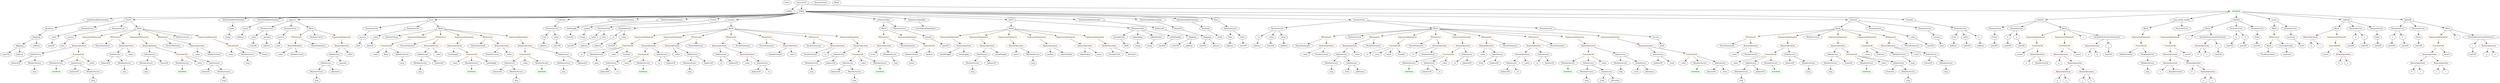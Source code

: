 strict digraph {
	graph [bb="0,0,17509,684"];
	node [label="\N"];
	Enter	[height=0.5,
		pos="5499.6,666",
		width=0.83628];
	VariableDeclaration_decimals	[color=black,
		height=0.5,
		label=decimals,
		pos="8394.6,450",
		width=1.1967];
	ElementaryTypeName_uint8	[color=black,
		height=0.5,
		label=uint8,
		pos="8463.6,378",
		width=0.7947];
	VariableDeclaration_decimals -> ElementaryTypeName_uint8	[pos="e,8448.9,393.86 8410.2,433.12 8419.3,423.91 8430.9,412.17 8440.9,401.97"];
	Block_Unnamed_3	[color=black,
		height=0.5,
		label=Block,
		pos="15031,450",
		width=0.90558];
	ExpressionStatement_Unnamed_4	[color=orange,
		height=0.5,
		label=ExpressionStatement,
		pos="14997,378",
		width=2.458];
	Block_Unnamed_3 -> ExpressionStatement_Unnamed_4	[pos="e,15005,395.96 15023,432.41 15019,424.59 15014,415.06 15010,406.23"];
	Identifier_msg_9	[color=black,
		height=0.5,
		label=msg,
		pos="11317,90",
		width=0.75];
	NumberLiteral_Unnamed_3	[color=black,
		height=0.5,
		label=NumberLiteral,
		pos="5636.6,234",
		width=1.765];
	MemberAccess_Unnamed_28	[color=black,
		height=0.5,
		label=MemberAccess,
		pos="1291.6,162",
		width=1.9174];
	Identifier_SafeMath_8	[color=green,
		height=0.5,
		label=SafeMath,
		pos="1291.6,90",
		width=1.2798];
	MemberAccess_Unnamed_28 -> Identifier_SafeMath_8	[pos="e,1291.6,108.1 1291.6,143.7 1291.6,136.41 1291.6,127.73 1291.6,119.54"];
	BinaryOperation_Unnamed_7	[color=brown,
		height=0.5,
		label=BinaryOperation,
		pos="14424,234",
		width=1.9867];
	Identifier_a_4	[color=black,
		height=0.5,
		label=a,
		pos="14411,162",
		width=0.75];
	BinaryOperation_Unnamed_7 -> Identifier_a_4	[pos="e,14414,180.1 14420,215.7 14419,208.32 14417,199.52 14416,191.25"];
	BinaryOperation_Unnamed_8	[color=brown,
		height=0.5,
		label=BinaryOperation,
		pos="14528,162",
		width=1.9867];
	BinaryOperation_Unnamed_7 -> BinaryOperation_Unnamed_8	[pos="e,14503,179.39 14448,216.76 14461,207.55 14479,195.88 14494,185.77"];
	BinaryOperation_Unnamed_12	[color=brown,
		height=0.5,
		label=BinaryOperation,
		pos="16198,378",
		width=1.9867];
	Identifier_b_7	[color=black,
		height=0.5,
		label=b,
		pos="16199,306",
		width=0.75];
	BinaryOperation_Unnamed_12 -> Identifier_b_7	[pos="e,16198,324.1 16198,359.7 16198,352.41 16198,343.73 16198,335.54"];
	Identifier_a_7	[color=black,
		height=0.5,
		label=a,
		pos="16271,306",
		width=0.75];
	BinaryOperation_Unnamed_12 -> Identifier_a_7	[pos="e,16256,321.11 16215,360.41 16225,350.97 16237,339.03 16248,328.83"];
	Identifier_msg_14	[color=black,
		height=0.5,
		label=msg,
		pos="2803.6,162",
		width=0.75];
	ParameterList_Unnamed_11	[color=black,
		height=0.5,
		label=ParameterList,
		pos="8538.6,450",
		width=1.7095];
	VariableDeclaration_from_1	[color=black,
		height=0.5,
		label=from,
		pos="8538.6,378",
		width=0.7947];
	ParameterList_Unnamed_11 -> VariableDeclaration_from_1	[pos="e,8538.6,396.1 8538.6,431.7 8538.6,424.41 8538.6,415.73 8538.6,407.54"];
	VariableDeclaration_value_1	[color=black,
		height=0.5,
		label=value,
		pos="8626.6,378",
		width=0.82242];
	ParameterList_Unnamed_11 -> VariableDeclaration_value_1	[pos="e,8609.3,392.79 8559,432.76 8571.4,422.92 8587.3,410.26 8600.6,399.7"];
	Identifier__value_29	[color=black,
		height=0.5,
		label=_value,
		pos="12154,162",
		width=0.96103];
	Identifier_balanceOf_21	[color=black,
		height=0.5,
		label=balanceOf,
		pos="12548,162",
		width=1.3491];
	MemberAccess_Unnamed_18	[color=black,
		height=0.5,
		label=MemberAccess,
		pos="3947.6,162",
		width=1.9174];
	Identifier_msg_12	[color=black,
		height=0.5,
		label=msg,
		pos="3947.6,90",
		width=0.75];
	MemberAccess_Unnamed_18 -> Identifier_msg_12	[pos="e,3947.6,108.1 3947.6,143.7 3947.6,136.41 3947.6,127.73 3947.6,119.54"];
	IndexAccess_Unnamed_7	[color=black,
		height=0.5,
		label=IndexAccess,
		pos="4281.6,162",
		width=1.6402];
	Identifier_balanceOf_7	[color=black,
		height=0.5,
		label=balanceOf,
		pos="4234.6,90",
		width=1.3491];
	IndexAccess_Unnamed_7 -> Identifier_balanceOf_7	[pos="e,4245.9,107.79 4270.2,144.05 4264.8,135.97 4258.2,126.12 4252.1,117.11"];
	Identifier__to_4	[color=black,
		height=0.5,
		label=_to,
		pos="4328.6,90",
		width=0.75];
	IndexAccess_Unnamed_7 -> Identifier__to_4	[pos="e,4318,106.83 4293,144.05 4298.6,135.73 4305.4,125.54 4311.6,116.32"];
	Block_Unnamed_13	[color=black,
		height=0.5,
		label=Block,
		pos="12890,450",
		width=0.90558];
	IfStatement_Unnamed_16	[color=orange,
		height=0.5,
		label=IfStatement,
		pos="12272,378",
		width=1.4739];
	Block_Unnamed_13 -> IfStatement_Unnamed_16	[pos="e,12321,384.64 12858,445.38 12760,434.28 12462,400.56 12333,385.91"];
	ExpressionStatement_Unnamed_27	[color=orange,
		height=0.5,
		label=ExpressionStatement,
		pos="12548,378",
		width=2.458];
	Block_Unnamed_13 -> ExpressionStatement_Unnamed_27	[pos="e,12608,391.44 12859,442.79 12806,431.86 12694,408.9 12620,393.72"];
	BooleanLiteral_Unnamed_4	[color=black,
		height=0.5,
		label=BooleanLiteral,
		pos="12719,378",
		width=1.7788];
	Block_Unnamed_13 -> BooleanLiteral_Unnamed_4	[pos="e,12754,393.45 12864,438.52 12838,427.76 12796,410.79 12764,397.72"];
	ExpressionStatement_Unnamed_26	[color=orange,
		height=0.5,
		label=ExpressionStatement,
		pos="12890,378",
		width=2.458];
	Block_Unnamed_13 -> ExpressionStatement_Unnamed_26	[pos="e,12890,396.1 12890,431.7 12890,424.41 12890,415.73 12890,407.54"];
	ExpressionStatement_Unnamed_28	[color=orange,
		height=0.5,
		label=ExpressionStatement,
		pos="13085,378",
		width=2.458];
	Block_Unnamed_13 -> ExpressionStatement_Unnamed_28	[pos="e,13042,394.24 12916,439.41 12946,428.81 12994,411.47 13031,398.08"];
	IfStatement_Unnamed_15	[color=orange,
		height=0.5,
		label=IfStatement,
		pos="13245,378",
		width=1.4739];
	Block_Unnamed_13 -> IfStatement_Unnamed_15	[pos="e,13205,390.3 12921,444.21 12975,435.79 13087,417.23 13182,396 13186,395.1 13190,394.12 13194,393.09"];
	MemberAccess_Unnamed_27	[color=black,
		height=0.5,
		label=MemberAccess,
		pos="1031.6,162",
		width=1.9174];
	Identifier_msg_18	[color=black,
		height=0.5,
		label=msg,
		pos="1031.6,90",
		width=0.75];
	MemberAccess_Unnamed_27 -> Identifier_msg_18	[pos="e,1031.6,108.1 1031.6,143.7 1031.6,136.41 1031.6,127.73 1031.6,119.54"];
	Identifier__value_20	[color=black,
		height=0.5,
		label=_value,
		pos="2606.6,234",
		width=0.96103];
	BinaryOperation_Unnamed_20	[color=brown,
		height=0.5,
		label=BinaryOperation,
		pos="7352.6,306",
		width=1.9867];
	Identifier_symbol	[color=black,
		height=0.5,
		label=symbol,
		pos="7352.6,234",
		width=1.0581];
	BinaryOperation_Unnamed_20 -> Identifier_symbol	[pos="e,7352.6,252.1 7352.6,287.7 7352.6,280.41 7352.6,271.73 7352.6,263.54"];
	Identifier_tokenSymbol	[color=black,
		height=0.5,
		label=tokenSymbol,
		pos="7468.6,234",
		width=1.6679];
	BinaryOperation_Unnamed_20 -> Identifier_tokenSymbol	[pos="e,7442.9,250.5 7379.2,288.94 7395.2,279.29 7415.7,266.89 7433.1,256.41"];
	IndexAccess_Unnamed_13	[color=black,
		height=0.5,
		label=IndexAccess,
		pos="9264.6,234",
		width=1.6402];
	MemberAccess_Unnamed_11	[color=black,
		height=0.5,
		label=MemberAccess,
		pos="9191.6,162",
		width=1.9174];
	IndexAccess_Unnamed_13 -> MemberAccess_Unnamed_11	[pos="e,9209,179.71 9247.3,216.41 9238.3,207.76 9227.1,197 9217.1,187.42"];
	IndexAccess_Unnamed_14	[color=black,
		height=0.5,
		label=IndexAccess,
		pos="9337.6,162",
		width=1.6402];
	IndexAccess_Unnamed_13 -> IndexAccess_Unnamed_14	[pos="e,9320.4,179.47 9281.9,216.41 9291,207.69 9302.3,196.85 9312.3,187.21"];
	Parameter__value_3	[color=black,
		height=0.5,
		label=_value,
		pos="2649.6,378",
		width=0.96103];
	ElementaryTypeName_uint256_27	[color=black,
		height=0.5,
		label=uint256,
		pos="2613.6,306",
		width=1.0442];
	Parameter__value_3 -> ElementaryTypeName_uint256_27	[pos="e,2622.3,323.96 2641.1,360.41 2637,352.51 2632,342.85 2627.4,333.94"];
	FunctionCall_Unnamed_13	[color=orange,
		height=0.5,
		label=FunctionCall,
		pos="3677.6,234",
		width=1.6125];
	IndexAccess_Unnamed_25	[color=black,
		height=0.5,
		label=IndexAccess,
		pos="3557.6,162",
		width=1.6402];
	FunctionCall_Unnamed_13 -> IndexAccess_Unnamed_25	[pos="e,3583.9,178.33 3651.3,217.64 3634.4,207.79 3612.2,194.88 3593.7,184.08"];
	Identifier__value_18	[color=black,
		height=0.5,
		label=_value,
		pos="3669.6,162",
		width=0.96103];
	FunctionCall_Unnamed_13 -> Identifier__value_18	[pos="e,3671.5,180.1 3675.6,215.7 3674.8,208.41 3673.8,199.73 3672.9,191.54"];
	MemberAccess_Unnamed_19	[color=black,
		height=0.5,
		label=MemberAccess,
		pos="3791.6,162",
		width=1.9174];
	FunctionCall_Unnamed_13 -> MemberAccess_Unnamed_19	[pos="e,3765.6,178.98 3702.9,217.46 3718.5,207.9 3738.7,195.5 3755.9,184.94"];
	Identifier_SafeMath_3	[color=green,
		height=0.5,
		label=SafeMath,
		pos="9755.6,90",
		width=1.2798];
	Parameter__value_5	[color=black,
		height=0.5,
		label=_value,
		pos="13400,378",
		width=0.96103];
	ElementaryTypeName_uint256_29	[color=black,
		height=0.5,
		label=uint256,
		pos="13523,306",
		width=1.0442];
	Parameter__value_5 -> ElementaryTypeName_uint256_29	[pos="e,13499,320.41 13422,364 13441,353.33 13468,338.07 13489,326.03"];
	PragmaDirective_solidity	[color=black,
		height=0.5,
		label=solidity,
		pos="5509.6,594",
		width=1.0442];
	Parameter_b_2	[color=black,
		height=0.5,
		label=b,
		pos="16509,378",
		width=0.75];
	ElementaryTypeName_uint256_9	[color=black,
		height=0.5,
		label=uint256,
		pos="16488,306",
		width=1.0442];
	Parameter_b_2 -> ElementaryTypeName_uint256_9	[pos="e,16493,324.28 16504,360.05 16501,352.6 16499,343.64 16496,335.22"];
	Identifier_msg_16	[color=black,
		height=0.5,
		label=msg,
		pos="224.59,90",
		width=0.75];
	IndexAccess_Unnamed_24	[color=black,
		height=0.5,
		label=IndexAccess,
		pos="3947.6,234",
		width=1.6402];
	IndexAccess_Unnamed_24 -> MemberAccess_Unnamed_18	[pos="e,3947.6,180.1 3947.6,215.7 3947.6,208.41 3947.6,199.73 3947.6,191.54"];
	Identifier_balanceOf_16	[color=black,
		height=0.5,
		label=balanceOf,
		pos="4083.6,162",
		width=1.3491];
	IndexAccess_Unnamed_24 -> Identifier_balanceOf_16	[pos="e,4056.3,177.04 3976.8,217.98 3997.1,207.51 4024.4,193.45 4046.4,182.16"];
	StateVariableDeclaration_Unnamed_7	[color=black,
		height=0.5,
		label=StateVariableDeclaration,
		pos="720.59,522",
		width=2.8184];
	VariableDeclaration_allowance	[color=black,
		height=0.5,
		label=allowance,
		pos="345.59,450",
		width=1.3076];
	StateVariableDeclaration_Unnamed_7 -> VariableDeclaration_allowance	[pos="e,387.42,458.81 652.68,508.32 579.66,494.69 465.1,473.31 398.48,460.87"];
	FunctionCall_Unnamed_4	[color=orange,
		height=0.5,
		label=FunctionCall,
		pos="14997,306",
		width=1.6125];
	ExpressionStatement_Unnamed_4 -> FunctionCall_Unnamed_4	[pos="e,14997,324.1 14997,359.7 14997,352.41 14997,343.73 14997,335.54"];
	BinaryOperation_Unnamed_14	[color=brown,
		height=0.5,
		label=BinaryOperation,
		pos="17011,234",
		width=1.9867];
	BinaryOperation_Unnamed_16	[color=brown,
		height=0.5,
		label=BinaryOperation,
		pos="16930,162",
		width=1.9867];
	BinaryOperation_Unnamed_14 -> BinaryOperation_Unnamed_16	[pos="e,16949,179.71 16991,216.41 16981,207.67 16969,196.79 16958,187.13"];
	BinaryOperation_Unnamed_15	[color=brown,
		height=0.5,
		label=BinaryOperation,
		pos="17091,162",
		width=1.9867];
	BinaryOperation_Unnamed_14 -> BinaryOperation_Unnamed_15	[pos="e,17071,179.71 17030,216.41 17040,207.67 17052,196.79 17063,187.13"];
	Identifier_balanceOf_5	[color=black,
		height=0.5,
		label=balanceOf,
		pos="5822.6,90",
		width=1.3491];
	FunctionDefinition_freeze	[color=black,
		height=0.5,
		label=freeze,
		pos="930.59,522",
		width=0.90558];
	ParameterList_Unnamed_22	[color=black,
		height=0.5,
		label=ParameterList,
		pos="633.59,450",
		width=1.7095];
	FunctionDefinition_freeze -> ParameterList_Unnamed_22	[pos="e,680.49,462.05 901.03,514.03 852.31,502.55 754.29,479.45 691.41,464.63"];
	ParameterList_Unnamed_23	[color=black,
		height=0.5,
		label=ParameterList,
		pos="854.59,450",
		width=1.7095];
	FunctionDefinition_freeze -> ParameterList_Unnamed_23	[pos="e,872.55,467.54 914.47,506.15 904.68,497.14 891.95,485.41 880.74,475.09"];
	Block_Unnamed_12	[color=black,
		height=0.5,
		label=Block,
		pos="1006.6,450",
		width=0.90558];
	FunctionDefinition_freeze -> Block_Unnamed_12	[pos="e,990.23,466.07 946.71,506.15 956.92,496.75 970.32,484.41 981.86,473.78"];
	Parameter_None_2	[color=black,
		height=0.5,
		label=None,
		pos="16666,378",
		width=0.85014];
	ElementaryTypeName_uint256_10	[color=black,
		height=0.5,
		label=uint256,
		pos="16674,306",
		width=1.0442];
	Parameter_None_2 -> ElementaryTypeName_uint256_10	[pos="e,16672,324.1 16668,359.7 16668,352.41 16669,343.73 16670,335.54"];
	ElementaryTypeName_uint256_20	[color=black,
		height=0.5,
		label=uint256,
		pos="8630.6,306",
		width=1.0442];
	StateVariableDeclaration_Unnamed	[color=black,
		height=0.5,
		label=StateVariableDeclaration,
		pos="1635.6,522",
		width=2.8184];
	VariableDeclaration_name	[color=black,
		height=0.5,
		label=name,
		pos="1618.6,450",
		width=0.83628];
	StateVariableDeclaration_Unnamed -> VariableDeclaration_name	[pos="e,1622.7,468.1 1631.4,503.7 1629.6,496.32 1627.5,487.52 1625.5,479.25"];
	Identifier__value_8	[color=black,
		height=0.5,
		label=_value,
		pos="9007.6,234",
		width=0.96103];
	ElementaryTypeName_uint256_16	[color=black,
		height=0.5,
		label=uint256,
		pos="8153.6,306",
		width=1.0442];
	BooleanLiteral_Unnamed_2	[color=black,
		height=0.5,
		label=BooleanLiteral,
		pos="2766.6,378",
		width=1.7788];
	Parameter__to_1	[color=black,
		height=0.5,
		label=_to,
		pos="8735.6,378",
		width=0.75];
	ElementaryTypeName_address_13	[color=black,
		height=0.5,
		label=address,
		pos="8725.6,306",
		width=1.0996];
	Parameter__to_1 -> ElementaryTypeName_address_13	[pos="e,8728,324.1 8733.1,359.7 8732.1,352.32 8730.8,343.52 8729.6,335.25"];
	FunctionCall_Unnamed_11	[color=orange,
		height=0.5,
		label=FunctionCall,
		pos="11082,234",
		width=1.6125];
	MemberAccess_Unnamed_15	[color=black,
		height=0.5,
		label=MemberAccess,
		pos="10936,162",
		width=1.9174];
	FunctionCall_Unnamed_11 -> MemberAccess_Unnamed_15	[pos="e,10968,178.38 11051,218.33 11030,208.17 11001,194.53 10978,183.33"];
	IndexAccess_Unnamed_21	[color=black,
		height=0.5,
		label=IndexAccess,
		pos="11082,162",
		width=1.6402];
	FunctionCall_Unnamed_11 -> IndexAccess_Unnamed_21	[pos="e,11082,180.1 11082,215.7 11082,208.41 11082,199.73 11082,191.54"];
	Identifier__value_14	[color=black,
		height=0.5,
		label=_value,
		pos="11194,162",
		width=0.96103];
	FunctionCall_Unnamed_11 -> Identifier__value_14	[pos="e,11172,176.37 11106,217.46 11123,207.07 11145,193.3 11163,182.22"];
	Identifier_SafeMath_10	[color=green,
		height=0.5,
		label=SafeMath,
		pos="12445,90",
		width=1.2798];
	ElementaryTypeName_address	[color=black,
		height=0.5,
		label=address,
		pos="1699.6,378",
		width=1.0996];
	ExpressionStatement_Unnamed_14	[color=orange,
		height=0.5,
		label=ExpressionStatement,
		pos="4523.6,378",
		width=2.458];
	FunctionCall_Unnamed_8	[color=orange,
		height=0.5,
		label=FunctionCall,
		pos="4401.6,306",
		width=1.6125];
	ExpressionStatement_Unnamed_14 -> FunctionCall_Unnamed_8	[pos="e,4428.3,322.35 4495,360.59 4478.1,350.88 4456.5,338.49 4438.3,328.07"];
	Identifier__to_11	[color=black,
		height=0.5,
		label=_to,
		pos="9456.6,234",
		width=0.75];
	NumberLiteral_Unnamed_4	[color=black,
		height=0.5,
		label=NumberLiteral,
		pos="5404.6,234",
		width=1.765];
	Identifier_msg_26	[color=black,
		height=0.5,
		label=msg,
		pos="13438,162",
		width=0.75];
	ElementaryTypeName_uint256_30	[color=black,
		height=0.5,
		label=uint256,
		pos="6590.6,306",
		width=1.0442];
	VariableDeclaration_value_2	[color=black,
		height=0.5,
		label=value,
		pos="4152.6,378",
		width=0.82242];
	ElementaryTypeName_uint256_21	[color=black,
		height=0.5,
		label=uint256,
		pos="4000.6,306",
		width=1.0442];
	VariableDeclaration_value_2 -> ElementaryTypeName_uint256_21	[pos="e,4027,319.15 4129.5,366.37 4105.1,355.11 4066.1,337.17 4037.4,323.96"];
	ParameterList_Unnamed_24	[color=black,
		height=0.5,
		label=ParameterList,
		pos="13205,450",
		width=1.7095];
	ParameterList_Unnamed_24 -> Parameter__value_5	[pos="e,13372,389.06 13242,435.5 13276,423.24 13327,405.23 13361,392.86"];
	BinaryOperation_Unnamed_35	[color=brown,
		height=0.5,
		label=BinaryOperation,
		pos="10635,306",
		width=1.9867];
	BinaryOperation_Unnamed_36	[color=brown,
		height=0.5,
		label=BinaryOperation,
		pos="10594,234",
		width=1.9867];
	BinaryOperation_Unnamed_35 -> BinaryOperation_Unnamed_36	[pos="e,10604,252.1 10624,287.7 10620,279.9 10614,270.51 10609,261.83"];
	IndexAccess_Unnamed_12	[color=black,
		height=0.5,
		label=IndexAccess,
		pos="10743,234",
		width=1.6402];
	BinaryOperation_Unnamed_35 -> IndexAccess_Unnamed_12	[pos="e,10718,250.67 10660,288.76 10674,279.27 10693,267.15 10709,256.82"];
	Identifier_balanceOf_2	[color=black,
		height=0.5,
		label=balanceOf,
		pos="5349.6,90",
		width=1.3491];
	BinaryOperation_Unnamed_26	[color=brown,
		height=0.5,
		label=BinaryOperation,
		pos="5034.6,306",
		width=1.9867];
	IndexAccess_Unnamed_3	[color=black,
		height=0.5,
		label=IndexAccess,
		pos="5089.6,234",
		width=1.6402];
	BinaryOperation_Unnamed_26 -> IndexAccess_Unnamed_3	[pos="e,5076.4,251.79 5047.9,288.05 5054.3,279.89 5062.2,269.91 5069.3,260.82"];
	BinaryOperation_Unnamed_27	[color=brown,
		height=0.5,
		label=BinaryOperation,
		pos="5251.6,234",
		width=1.9867];
	BinaryOperation_Unnamed_26 -> BinaryOperation_Unnamed_27	[pos="e,5208.8,248.8 5077.5,291.17 5112.1,280 5161,264.22 5198.2,252.23"];
	IndexAccess_Unnamed_32	[color=black,
		height=0.5,
		label=IndexAccess,
		pos="12840,234",
		width=1.6402];
	MemberAccess_Unnamed_32	[color=black,
		height=0.5,
		label=MemberAccess,
		pos="12840,162",
		width=1.9174];
	IndexAccess_Unnamed_32 -> MemberAccess_Unnamed_32	[pos="e,12840,180.1 12840,215.7 12840,208.41 12840,199.73 12840,191.54"];
	Identifier_freezeOf_3	[color=black,
		height=0.5,
		label=freezeOf,
		pos="12970,162",
		width=1.1828];
	IndexAccess_Unnamed_32 -> Identifier_freezeOf_3	[pos="e,12944,176.74 12868,217.81 12887,207.35 12913,193.38 12934,182.16"];
	Identifier__to_1	[color=black,
		height=0.5,
		label=_to,
		pos="5443.6,90",
		width=0.75];
	IfStatement_Unnamed_7	[color=orange,
		height=0.5,
		label=IfStatement,
		pos="9207.6,378",
		width=1.4739];
	ThrowStatement_Unnamed_7	[color=black,
		height=0.5,
		label=ThrowStatement,
		pos="9045.6,306",
		width=2.0006];
	IfStatement_Unnamed_7 -> ThrowStatement_Unnamed_7	[pos="e,9080.6,322.14 9175.6,363.17 9151.4,352.72 9117.9,338.25 9091,326.61"];
	BinaryOperation_Unnamed_33	[color=brown,
		height=0.5,
		label=BinaryOperation,
		pos="9207.6,306",
		width=1.9867];
	IfStatement_Unnamed_7 -> BinaryOperation_Unnamed_33	[pos="e,9207.6,324.1 9207.6,359.7 9207.6,352.41 9207.6,343.73 9207.6,335.54"];
	Identifier_assertion	[color=black,
		height=0.5,
		label=assertion,
		pos="16016,234",
		width=1.2105];
	ThrowStatement_Unnamed_16	[color=black,
		height=0.5,
		label=ThrowStatement,
		pos="12110,306",
		width=2.0006];
	IfStatement_Unnamed_16 -> ThrowStatement_Unnamed_16	[pos="e,12145,322.14 12240,363.17 12215,352.72 12182,338.25 12155,326.61"];
	BinaryOperation_Unnamed_50	[color=brown,
		height=0.5,
		label=BinaryOperation,
		pos="12272,306",
		width=1.9867];
	IfStatement_Unnamed_16 -> BinaryOperation_Unnamed_50	[pos="e,12272,324.1 12272,359.7 12272,352.41 12272,343.73 12272,335.54"];
	Identifier_balanceOf_18	[color=black,
		height=0.5,
		label=balanceOf,
		pos="739.59,162",
		width=1.3491];
	Block_Unnamed_2	[color=black,
		height=0.5,
		label=Block,
		pos="16376,450",
		width=0.90558];
	Block_Unnamed_2 -> BinaryOperation_Unnamed_12	[pos="e,16235,393.71 16350,438.82 16322,428.11 16279,411.01 16245,397.84"];
	ExpressionStatement_Unnamed_3	[color=orange,
		height=0.5,
		label=ExpressionStatement,
		pos="16376,378",
		width=2.458];
	Block_Unnamed_2 -> ExpressionStatement_Unnamed_3	[pos="e,16376,396.1 16376,431.7 16376,424.41 16376,415.73 16376,407.54"];
	Parameter_success_3	[color=black,
		height=0.5,
		label=success,
		pos="494.59,378",
		width=1.1135];
	ElementaryTypeName_bool_4	[color=black,
		height=0.5,
		label=bool,
		pos="443.59,306",
		width=0.76697];
	Parameter_success_3 -> ElementaryTypeName_bool_4	[pos="e,454.89,322.51 482.5,360.41 476.23,351.8 468.44,341.11 461.48,331.56"];
	Identifier_b_2	[color=black,
		height=0.5,
		label=b,
		pos="14167,162",
		width=0.75];
	Parameter__to	[color=black,
		height=0.5,
		label=_to,
		pos="4302.6,378",
		width=0.75];
	ElementaryTypeName_address_10	[color=black,
		height=0.5,
		label=address,
		pos="4192.6,306",
		width=1.0996];
	Parameter__to -> ElementaryTypeName_address_10	[pos="e,4214.9,321.22 4283.4,364.81 4267.2,354.47 4243.5,339.42 4224.4,327.27"];
	Identifier_msg_5	[color=black,
		height=0.5,
		label=msg,
		pos="5958.6,18",
		width=0.75];
	Identifier_balanceOf_9	[color=black,
		height=0.5,
		label=balanceOf,
		pos="10467,90",
		width=1.3491];
	Identifier__value_19	[color=black,
		height=0.5,
		label=_value,
		pos="3165.6,162",
		width=0.96103];
	StateVariableDeclaration_Unnamed_4	[color=black,
		height=0.5,
		label=StateVariableDeclaration,
		pos="1919.6,522",
		width=2.8184];
	VariableDeclaration_owner	[color=black,
		height=0.5,
		label=owner,
		pos="1738.6,450",
		width=0.93331];
	StateVariableDeclaration_Unnamed_4 -> VariableDeclaration_owner	[pos="e,1765.2,461.29 1878.5,505.12 1847.6,493.15 1805.5,476.89 1775.6,465.32"];
	FunctionDefinition_approve	[color=black,
		height=0.5,
		label=approve,
		pos="2147.6,522",
		width=1.1412];
	ParameterList_Unnamed_16	[color=black,
		height=0.5,
		label=ParameterList,
		pos="1889.6,450",
		width=1.7095];
	FunctionDefinition_approve -> ParameterList_Unnamed_16	[pos="e,1933.5,462.91 2113.3,511.7 2070.2,499.99 1995.5,479.73 1944.3,465.86"];
	ParameterList_Unnamed_17	[color=black,
		height=0.5,
		label=ParameterList,
		pos="2089.6,450",
		width=1.7095];
	FunctionDefinition_approve -> ParameterList_Unnamed_17	[pos="e,2103.4,467.63 2134.1,504.76 2127.1,496.32 2118.4,485.8 2110.6,476.31"];
	Block_Unnamed_9	[color=black,
		height=0.5,
		label=Block,
		pos="2205.6,450",
		width=0.90558];
	FunctionDefinition_approve -> Block_Unnamed_9	[pos="e,2192.6,466.67 2161,504.76 2168.2,496.07 2177.3,485.19 2185.3,475.49"];
	Identifier_owner_1	[color=black,
		height=0.5,
		label=owner,
		pos="6094.6,234",
		width=0.93331];
	Parameter_decimalUnits	[color=black,
		height=0.5,
		label=decimalUnits,
		pos="7756.6,378",
		width=1.6264];
	ElementaryTypeName_uint8_1	[color=black,
		height=0.5,
		label=uint8,
		pos="7810.6,306",
		width=0.7947];
	Parameter_decimalUnits -> ElementaryTypeName_uint8_1	[pos="e,7798.7,322.36 7769.7,360.05 7776.3,351.44 7784.5,340.81 7791.8,331.33"];
	Identifier_balanceOf_14	[color=black,
		height=0.5,
		label=balanceOf,
		pos="9884.6,90",
		width=1.3491];
	Identifier_msg_22	[color=black,
		height=0.5,
		label=msg,
		pos="12840,90",
		width=0.75];
	ExpressionStatement_Unnamed_1	[color=orange,
		height=0.5,
		label=ExpressionStatement,
		pos="14276,378",
		width=2.458];
	FunctionCall_Unnamed_1	[color=orange,
		height=0.5,
		label=FunctionCall,
		pos="14276,306",
		width=1.6125];
	ExpressionStatement_Unnamed_1 -> FunctionCall_Unnamed_1	[pos="e,14276,324.1 14276,359.7 14276,352.41 14276,343.73 14276,335.54"];
	ElementaryTypeName_address_1	[color=black,
		height=0.5,
		label=address,
		pos="8248.6,306",
		width=1.0996];
	ParameterList_Unnamed_13	[color=black,
		height=0.5,
		label=ParameterList,
		pos="3874.6,450",
		width=1.7095];
	VariableDeclaration_from_3	[color=black,
		height=0.5,
		label=from,
		pos="3825.6,378",
		width=0.7947];
	ParameterList_Unnamed_13 -> VariableDeclaration_from_3	[pos="e,3836.7,394.83 3862.7,432.05 3856.8,423.65 3849.6,413.32 3843.1,404.02"];
	VariableDeclaration_value_3	[color=black,
		height=0.5,
		label=value,
		pos="3901.6,378",
		width=0.82242];
	ParameterList_Unnamed_13 -> VariableDeclaration_value_3	[pos="e,3895.2,395.62 3881.3,431.7 3884.2,424.04 3887.8,414.85 3891.1,406.3"];
	BinaryOperation_Unnamed_2	[color=brown,
		height=0.5,
		label=BinaryOperation,
		pos="15207,162",
		width=1.9867];
	Identifier_a_1	[color=black,
		height=0.5,
		label=a,
		pos="15135,90",
		width=0.75];
	BinaryOperation_Unnamed_2 -> Identifier_a_1	[pos="e,15149,105.42 15189,144.05 15180,134.82 15168,123.29 15158,113.33"];
	NumberLiteral_Unnamed	[color=black,
		height=0.5,
		label=NumberLiteral,
		pos="15244,90",
		width=1.765];
	BinaryOperation_Unnamed_2 -> NumberLiteral_Unnamed	[pos="e,15235,108.1 15216,143.7 15220,135.98 15225,126.71 15229,118.11"];
	ThrowStatement_Unnamed_4	[color=black,
		height=0.5,
		label=ThrowStatement,
		pos="5196.6,306",
		width=2.0006];
	Identifier__value_9	[color=black,
		height=0.5,
		label=_value,
		pos="10300,234",
		width=0.96103];
	FunctionDefinition_burn	[color=black,
		height=0.5,
		label=burn,
		pos="2969.6,522",
		width=0.76697];
	ParameterList_Unnamed_21	[color=black,
		height=0.5,
		label=ParameterList,
		pos="2700.6,450",
		width=1.7095];
	FunctionDefinition_burn -> ParameterList_Unnamed_21	[pos="e,2745.6,462.71 2944.3,514.41 2901.6,503.31 2814.4,480.61 2756.7,465.6"];
	ParameterList_Unnamed_20	[color=black,
		height=0.5,
		label=ParameterList,
		pos="2913.6,450",
		width=1.7095];
	FunctionDefinition_burn -> ParameterList_Unnamed_20	[pos="e,2927.2,467.96 2957.2,505.46 2950.4,497.04 2941.9,486.41 2934.2,476.78"];
	Block_Unnamed_11	[color=black,
		height=0.5,
		label=Block,
		pos="3097.6,450",
		width=0.90558];
	FunctionDefinition_burn -> Block_Unnamed_11	[pos="e,3075,463.34 2990.4,509.6 3010.7,498.53 3041.7,481.57 3065.2,468.73"];
	EventDefinition_Unfreeze	[color=black,
		height=0.5,
		label=Unfreeze,
		pos="3942.6,522",
		width=1.2105];
	EventDefinition_Unfreeze -> ParameterList_Unnamed_13	[pos="e,3890.7,467.63 3926.8,504.76 3918.4,496.14 3908,485.36 3898.6,475.73"];
	Parameter_amount	[color=black,
		height=0.5,
		label=amount,
		pos="6471.6,378",
		width=1.0581];
	Parameter_amount -> ElementaryTypeName_uint256_30	[pos="e,6567.4,320.63 6494.8,363.34 6512.7,352.83 6537.6,338.18 6557.5,326.46"];
	ParameterList_Unnamed_3	[color=black,
		height=0.5,
		label=ParameterList,
		pos="13994,450",
		width=1.7095];
	Parameter_None_1	[color=black,
		height=0.5,
		label=None,
		pos="13986,378",
		width=0.85014];
	ParameterList_Unnamed_3 -> Parameter_None_1	[pos="e,13988,396.1 13992,431.7 13991,424.41 13990,415.73 13989,407.54"];
	ElementaryTypeName_address_9	[color=black,
		height=0.5,
		label=address,
		pos="3812.6,306",
		width=1.0996];
	VariableDeclaration_from_3 -> ElementaryTypeName_address_9	[pos="e,3815.8,324.1 3822.4,359.7 3821,352.32 3819.4,343.52 3817.8,335.25"];
	BinaryOperation_Unnamed	[color=brown,
		height=0.5,
		label=BinaryOperation,
		pos="15415,306",
		width=1.9867];
	Identifier_b	[color=black,
		height=0.5,
		label=b,
		pos="15406,234",
		width=0.75];
	BinaryOperation_Unnamed -> Identifier_b	[pos="e,15408,252.1 15412,287.7 15411,280.32 15410,271.52 15409,263.25"];
	Identifier_a	[color=black,
		height=0.5,
		label=a,
		pos="15478,234",
		width=0.75];
	BinaryOperation_Unnamed -> Identifier_a	[pos="e,15464,249.89 15430,288.05 15438,279.13 15448,268.06 15457,258.33"];
	ElementaryTypeName_uint256_12	[color=black,
		height=0.5,
		label=uint256,
		pos="16860,306",
		width=1.0442];
	Identifier_assert_4	[color=black,
		height=0.5,
		label=assert,
		pos="17133,234",
		width=0.89172];
	Block_Unnamed_7	[color=black,
		height=0.5,
		label=Block,
		pos="7103.6,450",
		width=0.90558];
	ExpressionStatement_Unnamed_7	[color=orange,
		height=0.5,
		label=ExpressionStatement,
		pos="6616.6,378",
		width=2.458];
	Block_Unnamed_7 -> ExpressionStatement_Unnamed_7	[pos="e,6681.4,390.58 7071.8,445.06 7005.3,436.75 6846.9,416.49 6714.6,396 6707.5,394.89 6700,393.7 6692.6,392.47"];
	ExpressionStatement_Unnamed_6	[color=orange,
		height=0.5,
		label=ExpressionStatement,
		pos="6811.6,378",
		width=2.458];
	Block_Unnamed_7 -> ExpressionStatement_Unnamed_6	[pos="e,6867.4,392.38 7074,441.9 7028.5,430.99 6940.1,409.81 6878.6,395.05"];
	ExpressionStatement_Unnamed_11	[color=orange,
		height=0.5,
		label=ExpressionStatement,
		pos="7006.6,378",
		width=2.458];
	Block_Unnamed_7 -> ExpressionStatement_Unnamed_11	[pos="e,7029.8,395.76 7084.4,435.17 7071.4,425.8 7054,413.19 7038.9,402.29"];
	ExpressionStatement_Unnamed_9	[color=orange,
		height=0.5,
		label=ExpressionStatement,
		pos="7201.6,378",
		width=2.458];
	Block_Unnamed_7 -> ExpressionStatement_Unnamed_9	[pos="e,7178.1,395.76 7123,435.17 7136.1,425.8 7153.7,413.19 7169,402.29"];
	ExpressionStatement_Unnamed_8	[color=orange,
		height=0.5,
		label=ExpressionStatement,
		pos="7396.6,378",
		width=2.458];
	Block_Unnamed_7 -> ExpressionStatement_Unnamed_8	[pos="e,7340.9,392.31 7133.3,441.9 7179.1,430.95 7268.3,409.66 7330.1,394.9"];
	ExpressionStatement_Unnamed_10	[color=orange,
		height=0.5,
		label=ExpressionStatement,
		pos="7591.6,378",
		width=2.458];
	Block_Unnamed_7 -> ExpressionStatement_Unnamed_10	[pos="e,7526.8,390.58 7135.2,445.1 7201.7,436.82 7360.7,416.54 7493.6,396 7500.7,394.9 7508.2,393.7 7515.6,392.47"];
	Identifier_msg_2	[color=black,
		height=0.5,
		label=msg,
		pos="7227.6,162",
		width=0.75];
	ExpressionStatement_Unnamed_13	[color=orange,
		height=0.5,
		label=ExpressionStatement,
		pos="4718.6,378",
		width=2.458];
	BinaryOperation_Unnamed_29	[color=brown,
		height=0.5,
		label=BinaryOperation,
		pos="4549.6,306",
		width=1.9867];
	ExpressionStatement_Unnamed_13 -> BinaryOperation_Unnamed_29	[pos="e,4585.7,321.94 4680.7,361.29 4655.7,350.95 4622.8,337.33 4596.2,326.32"];
	ParameterList_Unnamed_25	[color=black,
		height=0.5,
		label=ParameterList,
		pos="13448,450",
		width=1.7095];
	Parameter_success_4	[color=black,
		height=0.5,
		label=success,
		pos="13573,378",
		width=1.1135];
	ParameterList_Unnamed_25 -> Parameter_success_4	[pos="e,13548,392.6 13475,433.46 13494,423.04 13519,409.23 13538,398.13"];
	BinaryOperation_Unnamed_47	[color=brown,
		height=0.5,
		label=BinaryOperation,
		pos="560.59,306",
		width=1.9867];
	IndexAccess_Unnamed_27	[color=black,
		height=0.5,
		label=IndexAccess,
		pos="249.59,234",
		width=1.6402];
	BinaryOperation_Unnamed_47 -> IndexAccess_Unnamed_27	[pos="e,296.22,245.49 508.54,293.28 452.93,280.77 365.03,260.98 307.34,248"];
	FunctionCall_Unnamed_16	[color=orange,
		height=0.5,
		label=FunctionCall,
		pos="550.59,234",
		width=1.6125];
	BinaryOperation_Unnamed_47 -> FunctionCall_Unnamed_16	[pos="e,553.03,252.1 558.12,287.7 557.07,280.32 555.81,271.52 554.63,263.25"];
	Identifier__value_25	[color=black,
		height=0.5,
		label=_value,
		pos="1620.6,234",
		width=0.96103];
	Identifier__to_2	[color=black,
		height=0.5,
		label=_to,
		pos="5089.6,162",
		width=0.75];
	IndexAccess_Unnamed_3 -> Identifier__to_2	[pos="e,5089.6,180.1 5089.6,215.7 5089.6,208.41 5089.6,199.73 5089.6,191.54"];
	Identifier_balanceOf_3	[color=black,
		height=0.5,
		label=balanceOf,
		pos="5183.6,162",
		width=1.3491];
	IndexAccess_Unnamed_3 -> Identifier_balanceOf_3	[pos="e,5162.7,178.58 5110.9,217.12 5123.5,207.74 5139.6,195.73 5153.5,185.41"];
	Identifier_assert_3	[color=black,
		height=0.5,
		label=assert,
		pos="16313,234",
		width=0.89172];
	MemberAccess_Unnamed_4	[color=black,
		height=0.5,
		label=MemberAccess,
		pos="4859.6,162",
		width=1.9174];
	Identifier_msg_3	[color=black,
		height=0.5,
		label=msg,
		pos="4859.6,90",
		width=0.75];
	MemberAccess_Unnamed_4 -> Identifier_msg_3	[pos="e,4859.6,108.1 4859.6,143.7 4859.6,136.41 4859.6,127.73 4859.6,119.54"];
	IndexAccess_Unnamed_10	[color=black,
		height=0.5,
		label=IndexAccess,
		pos="10412,234",
		width=1.6402];
	Identifier__from	[color=black,
		height=0.5,
		label=_from,
		pos="10288,162",
		width=0.93331];
	IndexAccess_Unnamed_10 -> Identifier__from	[pos="e,10310,175.75 10384,217.64 10365,206.95 10340,192.64 10320,181.35"];
	Identifier_balanceOf_8	[color=black,
		height=0.5,
		label=balanceOf,
		pos="10388,162",
		width=1.3491];
	IndexAccess_Unnamed_10 -> Identifier_balanceOf_8	[pos="e,10393,180.1 10406,215.7 10403,208.24 10400,199.32 10397,190.97"];
	IfStatement_Unnamed_3	[color=orange,
		height=0.5,
		label=IfStatement,
		pos="4878.6,378",
		width=1.4739];
	BinaryOperation_Unnamed_25	[color=brown,
		height=0.5,
		label=BinaryOperation,
		pos="4710.6,306",
		width=1.9867];
	IfStatement_Unnamed_3 -> BinaryOperation_Unnamed_25	[pos="e,4746.4,321.91 4846.2,363.5 4820.8,352.93 4785.2,338.1 4756.9,326.28"];
	ThrowStatement_Unnamed_3	[color=black,
		height=0.5,
		label=ThrowStatement,
		pos="4872.6,306",
		width=2.0006];
	IfStatement_Unnamed_3 -> ThrowStatement_Unnamed_3	[pos="e,4874.1,324.1 4877.1,359.7 4876.5,352.41 4875.7,343.73 4875,335.54"];
	Identifier_a_8	[color=black,
		height=0.5,
		label=a,
		pos="17410,234",
		width=0.75];
	MemberAccess_Unnamed_25	[color=black,
		height=0.5,
		label=MemberAccess,
		pos="380.59,162",
		width=1.9174];
	Identifier_SafeMath_7	[color=green,
		height=0.5,
		label=SafeMath,
		pos="380.59,90",
		width=1.2798];
	MemberAccess_Unnamed_25 -> Identifier_SafeMath_7	[pos="e,380.59,108.1 380.59,143.7 380.59,136.41 380.59,127.73 380.59,119.54"];
	FunctionCall_Unnamed_19	[color=orange,
		height=0.5,
		label=FunctionCall,
		pos="12975,234",
		width=1.6125];
	MemberAccess_Unnamed_33	[color=black,
		height=0.5,
		label=MemberAccess,
		pos="13100,162",
		width=1.9174];
	FunctionCall_Unnamed_19 -> MemberAccess_Unnamed_33	[pos="e,13071,178.89 13002,217.81 13019,208.06 13042,195.26 13061,184.48"];
	Identifier__value_28	[color=black,
		height=0.5,
		label=_value,
		pos="13222,162",
		width=0.96103];
	FunctionCall_Unnamed_19 -> Identifier__value_28	[pos="e,13195,173.92 13018,221.91 13073,207.86 13162,184.89 13178,180 13180,179.32 13182,178.6 13184,177.84"];
	IndexAccess_Unnamed_33	[color=black,
		height=0.5,
		label=IndexAccess,
		pos="13334,162",
		width=1.6402];
	FunctionCall_Unnamed_19 -> IndexAccess_Unnamed_33	[pos="e,13290,174.53 13017,221.55 13025,219.57 13034,217.63 13042,216 13140,195.58 13167,200.25 13266,180 13270,179.12 13274,178.15 13279,\
177.13"];
	IndexAccess_Unnamed_26	[color=black,
		height=0.5,
		label=IndexAccess,
		pos="796.59,234",
		width=1.6402];
	IndexAccess_Unnamed_26 -> Identifier_balanceOf_18	[pos="e,752.87,179.31 782.79,216.05 775.97,207.68 767.61,197.4 760.06,188.13"];
	MemberAccess_Unnamed_23	[color=black,
		height=0.5,
		label=MemberAccess,
		pos="875.59,162",
		width=1.9174];
	IndexAccess_Unnamed_26 -> MemberAccess_Unnamed_23	[pos="e,856.82,179.63 814.91,216.76 824.84,207.97 837.3,196.93 848.34,187.14"];
	BinaryOperation_Unnamed_18	[color=brown,
		height=0.5,
		label=BinaryOperation,
		pos="6717.6,306",
		width=1.9867];
	ExpressionStatement_Unnamed_7 -> BinaryOperation_Unnamed_18	[pos="e,6693.9,323.39 6640.8,360.23 6654,351.08 6670.5,339.61 6684.9,329.66"];
	BinaryOperation_Unnamed_53	[color=brown,
		height=0.5,
		label=BinaryOperation,
		pos="6166.6,306",
		width=1.9867];
	BinaryOperation_Unnamed_53 -> Identifier_owner_1	[pos="e,6110.4,250.36 6149.2,288.05 6139.9,279.08 6128.4,267.92 6118.4,258.15"];
	MemberAccess_Unnamed_39	[color=black,
		height=0.5,
		label=MemberAccess,
		pos="6215.6,234",
		width=1.9174];
	BinaryOperation_Unnamed_53 -> MemberAccess_Unnamed_39	[pos="e,6203.8,251.79 6178.5,288.05 6184.1,279.97 6191,270.12 6197.3,261.11"];
	Identifier_SafeMath_9	[color=green,
		height=0.5,
		label=SafeMath,
		pos="13100,90",
		width=1.2798];
	VariableDeclaration_freezeOf	[color=black,
		height=0.5,
		label=freezeOf,
		pos="8209.6,450",
		width=1.1828];
	Mapping_Unnamed_1	[color=black,
		height=0.5,
		label=Mapping,
		pos="8373.6,378",
		width=1.2105];
	VariableDeclaration_freezeOf -> Mapping_Unnamed_1	[pos="e,8344,391.64 8238.9,436.49 8265.3,425.21 8304.4,408.53 8333.7,396.04"];
	IndexAccess_Unnamed_23	[color=black,
		height=0.5,
		label=IndexAccess,
		pos="2949.6,234",
		width=1.6402];
	MemberAccess_Unnamed_17	[color=black,
		height=0.5,
		label=MemberAccess,
		pos="2925.6,162",
		width=1.9174];
	IndexAccess_Unnamed_23 -> MemberAccess_Unnamed_17	[pos="e,2931.5,180.1 2943.7,215.7 2941.1,208.24 2938,199.32 2935.2,190.97"];
	Identifier_balanceOf_15	[color=black,
		height=0.5,
		label=balanceOf,
		pos="3061.6,162",
		width=1.3491];
	IndexAccess_Unnamed_23 -> Identifier_balanceOf_15	[pos="e,3037.7,177.94 2974.7,217.29 2990.5,207.45 3010.9,194.65 3028.1,183.96"];
	ThrowStatement_Unnamed_1	[color=black,
		height=0.5,
		label=ThrowStatement,
		pos="5682.6,306",
		width=2.0006];
	ThrowStatement_Unnamed_14	[color=black,
		height=0.5,
		label=ThrowStatement,
		pos="1207.6,306",
		width=2.0006];
	Identifier_b_9	[color=black,
		height=0.5,
		label=b,
		pos="16866,90",
		width=0.75];
	BinaryOperation_Unnamed_16 -> Identifier_b_9	[pos="e,16879,105.89 16914,144.05 16906,135.13 16896,124.06 16887,114.33"];
	Identifier_c_5	[color=black,
		height=0.5,
		label=c,
		pos="16938,90",
		width=0.75];
	BinaryOperation_Unnamed_16 -> Identifier_c_5	[pos="e,16936,108.1 16932,143.7 16932,136.41 16933,127.73 16934,119.54"];
	Block_Unnamed_5	[color=black,
		height=0.5,
		label=Block,
		pos="15929,450",
		width=0.90558];
	IfStatement_Unnamed	[color=orange,
		height=0.5,
		label=IfStatement,
		pos="15929,378",
		width=1.4739];
	Block_Unnamed_5 -> IfStatement_Unnamed	[pos="e,15929,396.1 15929,431.7 15929,424.41 15929,415.73 15929,407.54"];
	BinaryOperation_Unnamed_30	[color=brown,
		height=0.5,
		label=BinaryOperation,
		pos="2089.6,306",
		width=1.9867];
	Identifier__value_6	[color=black,
		height=0.5,
		label=_value,
		pos="1990.6,234",
		width=0.96103];
	BinaryOperation_Unnamed_30 -> Identifier__value_6	[pos="e,2010.6,249.18 2066.4,288.59 2052.5,278.78 2034.7,266.22 2019.9,255.73"];
	NumberLiteral_Unnamed_5	[color=black,
		height=0.5,
		label=NumberLiteral,
		pos="2106.6,234",
		width=1.765];
	BinaryOperation_Unnamed_30 -> NumberLiteral_Unnamed_5	[pos="e,2102.4,252.1 2093.8,287.7 2095.6,280.32 2097.7,271.52 2099.7,263.25"];
	Identifier_SafeMath_4	[color=green,
		height=0.5,
		label=SafeMath,
		pos="10934,90",
		width=1.2798];
	MemberAccess_Unnamed_15 -> Identifier_SafeMath_4	[pos="e,10934,108.1 10935,143.7 10935,136.41 10935,127.73 10934,119.54"];
	Identifier_msg_24	[color=black,
		height=0.5,
		label=msg,
		pos="12684,90",
		width=0.75];
	FunctionDefinition_safeDiv	[color=black,
		height=0.5,
		label=safeDiv,
		pos="14307,522",
		width=1.0719];
	FunctionDefinition_safeDiv -> ParameterList_Unnamed_3	[pos="e,14042,461.73 14272,513.31 14219,501.47 14117,478.65 14052,464.16"];
	ParameterList_Unnamed_2	[color=black,
		height=0.5,
		label=ParameterList,
		pos="14143,450",
		width=1.7095];
	FunctionDefinition_safeDiv -> ParameterList_Unnamed_2	[pos="e,14177,465.48 14279,509.13 14254,498.39 14216,482.4 14187,469.91"];
	Block_Unnamed_1	[color=black,
		height=0.5,
		label=Block,
		pos="14471,450",
		width=0.90558];
	FunctionDefinition_safeDiv -> Block_Unnamed_1	[pos="e,14445,461.78 14334,509.13 14362,497.31 14405,479.14 14435,466.26"];
	Identifier_msg_10	[color=black,
		height=0.5,
		label=msg,
		pos="11067,18",
		width=0.75];
	ParameterList_Unnamed_14	[color=black,
		height=0.5,
		label=ParameterList,
		pos="7885.6,450",
		width=1.7095];
	ParameterList_Unnamed_14 -> Parameter_decimalUnits	[pos="e,7784.4,394.09 7857.3,433.64 7838.8,423.63 7814.6,410.46 7794.5,399.55"];
	Parameter_tokenName	[color=black,
		height=0.5,
		label=tokenName,
		pos="7885.6,378",
		width=1.46];
	ParameterList_Unnamed_14 -> Parameter_tokenName	[pos="e,7885.6,396.1 7885.6,431.7 7885.6,424.41 7885.6,415.73 7885.6,407.54"];
	Parameter_tokenSymbol	[color=black,
		height=0.5,
		label=tokenSymbol,
		pos="8016.6,378",
		width=1.6679];
	ParameterList_Unnamed_14 -> Parameter_tokenSymbol	[pos="e,7988.4,394.09 7914.3,433.64 7933.2,423.59 7957.9,410.34 7978.4,399.4"];
	Parameter_initialSupply	[color=black,
		height=0.5,
		label=initialSupply,
		pos="8150.6,378",
		width=1.5571];
	ParameterList_Unnamed_14 -> Parameter_initialSupply	[pos="e,8108.4,390.15 7930.2,437.2 7976.4,425.02 8048.3,406.02 8097.4,393.06"];
	ParameterList_Unnamed_15	[color=black,
		height=0.5,
		label=ParameterList,
		pos="4382.6,450",
		width=1.7095];
	ParameterList_Unnamed_15 -> Parameter__to	[pos="e,4318.5,392.88 4363.6,432.41 4352.7,422.81 4338.7,410.63 4327,400.32"];
	Parameter__value	[color=black,
		height=0.5,
		label=_value,
		pos="4382.6,378",
		width=0.96103];
	ParameterList_Unnamed_15 -> Parameter__value	[pos="e,4382.6,396.1 4382.6,431.7 4382.6,424.41 4382.6,415.73 4382.6,407.54"];
	Identifier_balanceOf_17	[color=black,
		height=0.5,
		label=balanceOf,
		pos="3471.6,90",
		width=1.3491];
	Block_Unnamed_8	[color=black,
		height=0.5,
		label=Block,
		pos="5115.6,450",
		width=0.90558];
	Block_Unnamed_8 -> ExpressionStatement_Unnamed_14	[pos="e,4587.8,390.75 5083.4,446.28 5004.5,439.44 4795.2,420.35 4621.6,396 4614.2,394.97 4606.6,393.8 4599,392.58"];
	Block_Unnamed_8 -> ExpressionStatement_Unnamed_13	[pos="e,4784,390.53 5084.8,443.57 5023.2,432.7 4883.2,408.02 4795.2,392.52"];
	Block_Unnamed_8 -> IfStatement_Unnamed_3	[pos="e,4917.7,390.54 5087.5,440.7 5048.3,429.14 4976.8,408.02 4928.5,393.75"];
	IfStatement_Unnamed_4	[color=orange,
		height=0.5,
		label=IfStatement,
		pos="5115.6,378",
		width=1.4739];
	Block_Unnamed_8 -> IfStatement_Unnamed_4	[pos="e,5115.6,396.1 5115.6,431.7 5115.6,424.41 5115.6,415.73 5115.6,407.54"];
	IfStatement_Unnamed_2	[color=orange,
		height=0.5,
		label=IfStatement,
		pos="5358.6,378",
		width=1.4739];
	Block_Unnamed_8 -> IfStatement_Unnamed_2	[pos="e,5319.2,390.35 5143.9,440.83 5184.2,429.23 5258.6,407.8 5308.4,393.47"];
	IfStatement_Unnamed_1	[color=orange,
		height=0.5,
		label=IfStatement,
		pos="5682.6,378",
		width=1.4739];
	Block_Unnamed_8 -> IfStatement_Unnamed_1	[pos="e,5633.3,385.08 5147.3,445.09 5238.5,433.83 5502.4,401.24 5622.2,386.45"];
	ExpressionStatement_Unnamed_12	[color=orange,
		height=0.5,
		label=ExpressionStatement,
		pos="5924.6,378",
		width=2.458];
	Block_Unnamed_8 -> ExpressionStatement_Unnamed_12	[pos="e,5846.2,386.58 5148,446.38 5240.9,438.86 5516.2,416.41 5744.6,396 5774,393.37 5806.1,390.38 5834.9,387.65"];
	ExpressionStatement_Unnamed_22	[color=orange,
		height=0.5,
		label=ExpressionStatement,
		pos="2937.6,378",
		width=2.458];
	FunctionCall_Unnamed_15	[color=orange,
		height=0.5,
		label=FunctionCall,
		pos="2727.6,306",
		width=1.6125];
	ExpressionStatement_Unnamed_22 -> FunctionCall_Unnamed_15	[pos="e,2766,319.79 2892.8,362.07 2858.6,350.68 2811.6,335.01 2776.5,323.29"];
	Identifier_b_5	[color=black,
		height=0.5,
		label=b,
		pos="14383,18",
		width=0.75];
	BinaryOperation_Unnamed_49	[color=brown,
		height=0.5,
		label=BinaryOperation,
		pos="13233,306",
		width=1.9867];
	Identifier__value_26	[color=black,
		height=0.5,
		label=_value,
		pos="13435,234",
		width=0.96103];
	BinaryOperation_Unnamed_49 -> Identifier__value_26	[pos="e,13408,245.62 13275,291.23 13307,280.83 13352,265.99 13391,252 13393,251.25 13395,250.47 13397,249.67"];
	IndexAccess_Unnamed_31	[color=black,
		height=0.5,
		label=IndexAccess,
		pos="13547,234",
		width=1.6402];
	BinaryOperation_Unnamed_49 -> IndexAccess_Unnamed_31	[pos="e,13502,246.28 13286,293.7 13347,280.78 13443,260.37 13479,252 13483,251.02 13487,249.98 13492,248.93"];
	ParameterList_Unnamed_27	[color=black,
		height=0.5,
		label=ParameterList,
		pos="5732.6,666",
		width=1.7095];
	BinaryOperation_Unnamed_10	[color=brown,
		height=0.5,
		label=BinaryOperation,
		pos="14447,90",
		width=1.9867];
	BinaryOperation_Unnamed_10 -> Identifier_b_5	[pos="e,14396,33.888 14431,72.055 14423,63.133 14413,52.056 14404,42.334"];
	Identifier_a_5	[color=black,
		height=0.5,
		label=a,
		pos="14455,18",
		width=0.75];
	BinaryOperation_Unnamed_10 -> Identifier_a_5	[pos="e,14453,36.104 14449,71.697 14449,64.407 14450,55.726 14451,47.536"];
	Identifier__to_3	[color=black,
		height=0.5,
		label=_to,
		pos="4629.6,162",
		width=0.75];
	Identifier_Burn	[color=black,
		height=0.5,
		label=Burn,
		pos="2687.6,234",
		width=0.7947];
	Identifier_freezeOf_2	[color=black,
		height=0.5,
		label=freezeOf,
		pos="13537,162",
		width=1.1828];
	VariableDeclaration_from	[color=black,
		height=0.5,
		label=from,
		pos="13700,378",
		width=0.7947];
	ElementaryTypeName_address_5	[color=black,
		height=0.5,
		label=address,
		pos="13691,306",
		width=1.0996];
	VariableDeclaration_from -> ElementaryTypeName_address_5	[pos="e,13693,324.1 13697,359.7 13696,352.32 13695,343.52 13694,335.25"];
	Identifier_decimalUnits	[color=black,
		height=0.5,
		label=decimalUnits,
		pos="7807.6,234",
		width=1.6264];
	FunctionCall_Unnamed_7	[color=orange,
		height=0.5,
		label=FunctionCall,
		pos="4513.6,234",
		width=1.6125];
	BinaryOperation_Unnamed_29 -> FunctionCall_Unnamed_7	[pos="e,4522.4,252.1 4540.7,287.7 4536.7,279.98 4532,270.71 4527.5,262.11"];
	IndexAccess_Unnamed_6	[color=black,
		height=0.5,
		label=IndexAccess,
		pos="4648.6,234",
		width=1.6402];
	BinaryOperation_Unnamed_29 -> IndexAccess_Unnamed_6	[pos="e,4625.9,251.07 4572.8,288.59 4585.9,279.31 4602.5,267.57 4616.8,257.44"];
	MemberAccess_Unnamed_2	[color=black,
		height=0.5,
		label=MemberAccess,
		pos="6797.6,162",
		width=1.9174];
	Identifier_msg_1	[color=black,
		height=0.5,
		label=msg,
		pos="6797.6,90",
		width=0.75];
	MemberAccess_Unnamed_2 -> Identifier_msg_1	[pos="e,6797.6,108.1 6797.6,143.7 6797.6,136.41 6797.6,127.73 6797.6,119.54"];
	BooleanLiteral_Unnamed_1	[color=black,
		height=0.5,
		label=BooleanLiteral,
		pos="9413.6,378",
		width=1.7788];
	Identifier_msg_15	[color=black,
		height=0.5,
		label=msg,
		pos="875.59,90",
		width=0.75];
	MemberAccess_Unnamed_23 -> Identifier_msg_15	[pos="e,875.59,108.1 875.59,143.7 875.59,136.41 875.59,127.73 875.59,119.54"];
	ElementaryTypeName_bool_5	[color=black,
		height=0.5,
		label=bool,
		pos="13606,306",
		width=0.76697];
	BinaryOperation_Unnamed_46	[color=brown,
		height=0.5,
		label=BinaryOperation,
		pos="1388.6,306",
		width=1.9867];
	Identifier__value_22	[color=black,
		height=0.5,
		label=_value,
		pos="1388.6,234",
		width=0.96103];
	BinaryOperation_Unnamed_46 -> Identifier__value_22	[pos="e,1388.6,252.1 1388.6,287.7 1388.6,280.41 1388.6,271.73 1388.6,263.54"];
	NumberLiteral_Unnamed_9	[color=black,
		height=0.5,
		label=NumberLiteral,
		pos="1504.6,234",
		width=1.765];
	BinaryOperation_Unnamed_46 -> NumberLiteral_Unnamed_9	[pos="e,1478.5,250.74 1415.2,288.94 1431.1,279.36 1451.5,267.06 1468.7,256.63"];
	MemberAccess_Unnamed_10	[color=black,
		height=0.5,
		label=MemberAccess,
		pos="2278.6,90",
		width=1.9174];
	Identifier_msg_7	[color=black,
		height=0.5,
		label=msg,
		pos="2278.6,18",
		width=0.75];
	MemberAccess_Unnamed_10 -> Identifier_msg_7	[pos="e,2278.6,36.104 2278.6,71.697 2278.6,64.407 2278.6,55.726 2278.6,47.536"];
	ThrowStatement_Unnamed_6	[color=black,
		height=0.5,
		label=ThrowStatement,
		pos="9826.6,306",
		width=2.0006];
	MemberAccess_Unnamed_21	[color=black,
		height=0.5,
		label=MemberAccess,
		pos="3287.6,162",
		width=1.9174];
	Identifier_SafeMath_6	[color=green,
		height=0.5,
		label=SafeMath,
		pos="3287.6,90",
		width=1.2798];
	MemberAccess_Unnamed_21 -> Identifier_SafeMath_6	[pos="e,3287.6,108.1 3287.6,143.7 3287.6,136.41 3287.6,127.73 3287.6,119.54"];
	BinaryOperation_Unnamed_17	[color=brown,
		height=0.5,
		label=BinaryOperation,
		pos="6878.6,306",
		width=1.9867];
	ExpressionStatement_Unnamed_6 -> BinaryOperation_Unnamed_17	[pos="e,6862.5,323.79 6827.8,360.05 6835.9,351.63 6845.8,341.28 6854.7,331.97"];
	FunctionCall_Unnamed_7 -> IndexAccess_Unnamed_7	[pos="e,4322.6,175.38 4472.9,220.73 4434.1,209.03 4375.6,191.36 4333.5,178.66"];
	Identifier__value_4	[color=black,
		height=0.5,
		label=_value,
		pos="4393.6,162",
		width=0.96103];
	FunctionCall_Unnamed_7 -> Identifier__value_4	[pos="e,4415.8,175.98 4487.3,217.64 4469.1,207.06 4444.9,192.95 4425.7,181.72"];
	MemberAccess_Unnamed_8	[color=black,
		height=0.5,
		label=MemberAccess,
		pos="4515.6,162",
		width=1.9174];
	FunctionCall_Unnamed_7 -> MemberAccess_Unnamed_8	[pos="e,4515.1,180.1 4514.1,215.7 4514.3,208.41 4514.5,199.73 4514.8,191.54"];
	Identifier__value_30	[color=black,
		height=0.5,
		label=_value,
		pos="13086,234",
		width=0.96103];
	Identifier_msg_27	[color=black,
		height=0.5,
		label=msg,
		pos="6256.6,162",
		width=0.75];
	MemberAccess_Unnamed_39 -> Identifier_msg_27	[pos="e,6247,179.31 6225.5,216.05 6230.3,207.94 6236.1,198.04 6241.4,189.01"];
	IfStatement_Unnamed_10	[color=orange,
		height=0.5,
		label=IfStatement,
		pos="9548.6,378",
		width=1.4739];
	BinaryOperation_Unnamed_37	[color=brown,
		height=0.5,
		label=BinaryOperation,
		pos="9368.6,306",
		width=1.9867];
	IfStatement_Unnamed_10 -> BinaryOperation_Unnamed_37	[pos="e,9406.3,321.68 9514.7,363.83 9487.1,353.1 9447.8,337.8 9416.9,325.78"];
	ThrowStatement_Unnamed_10	[color=black,
		height=0.5,
		label=ThrowStatement,
		pos="9530.6,306",
		width=2.0006];
	IfStatement_Unnamed_10 -> ThrowStatement_Unnamed_10	[pos="e,9535,324.1 9544.1,359.7 9542.2,352.32 9540,343.52 9537.9,335.25"];
	BinaryOperation_Unnamed_22	[color=brown,
		height=0.5,
		label=BinaryOperation,
		pos="7106.6,306",
		width=1.9867];
	ExpressionStatement_Unnamed_11 -> BinaryOperation_Unnamed_22	[pos="e,7083.2,323.39 7030.5,360.23 7043.5,351.16 7059.7,339.83 7073.8,329.95"];
	Identifier_msg	[color=black,
		height=0.5,
		label=msg,
		pos="15048,90",
		width=0.75];
	StateVariableDeclaration_Unnamed_3	[color=black,
		height=0.5,
		label=StateVariableDeclaration,
		pos="4375.6,522",
		width=2.8184];
	VariableDeclaration_totalSupply	[color=black,
		height=0.5,
		label=totalSupply,
		pos="4007.6,450",
		width=1.4739];
	StateVariableDeclaration_Unnamed_3 -> VariableDeclaration_totalSupply	[pos="e,4047.1,462.45 4299.1,509.84 4237,500.28 4147.2,485.32 4069.6,468 4065.8,467.16 4062,466.24 4058.1,465.27"];
	ElementaryTypeName_uint256_6	[color=black,
		height=0.5,
		label=uint256,
		pos="13976,306",
		width=1.0442];
	Identifier_balanceOf_11	[color=black,
		height=0.5,
		label=balanceOf,
		pos="11588,162",
		width=1.3491];
	ThrowStatement_Unnamed_11	[color=black,
		height=0.5,
		label=ThrowStatement,
		pos="2875.6,306",
		width=2.0006];
	MemberAccess_Unnamed_31	[color=black,
		height=0.5,
		label=MemberAccess,
		pos="13667,162",
		width=1.9174];
	Identifier_msg_21	[color=black,
		height=0.5,
		label=msg,
		pos="13667,90",
		width=0.75];
	MemberAccess_Unnamed_31 -> Identifier_msg_21	[pos="e,13667,108.1 13667,143.7 13667,136.41 13667,127.73 13667,119.54"];
	ElementaryTypeName_uint256_18	[color=black,
		height=0.5,
		label=uint256,
		pos="37.591,234",
		width=1.0442];
	Parameter__value_1	[color=black,
		height=0.5,
		label=_value,
		pos="1791.6,378",
		width=0.96103];
	ParameterList_Unnamed_16 -> Parameter__value_1	[pos="e,1811.4,393.16 1867.4,433.12 1853.5,423.26 1835.7,410.47 1820.7,399.81"];
	Parameter__spender	[color=black,
		height=0.5,
		label=_spender,
		pos="1889.6,378",
		width=1.2521];
	ParameterList_Unnamed_16 -> Parameter__spender	[pos="e,1889.6,396.1 1889.6,431.7 1889.6,424.41 1889.6,415.73 1889.6,407.54"];
	Identifier_balanceOf_20	[color=black,
		height=0.5,
		label=balanceOf,
		pos="510.59,90",
		width=1.3491];
	Parameter_a_3	[color=black,
		height=0.5,
		label=a,
		pos="16772,378",
		width=0.75];
	ElementaryTypeName_uint256_11	[color=black,
		height=0.5,
		label=uint256,
		pos="16767,306",
		width=1.0442];
	Parameter_a_3 -> ElementaryTypeName_uint256_11	[pos="e,16768,324.1 16770,359.7 16770,352.41 16769,343.73 16769,335.54"];
	Identifier_totalSupply_1	[color=black,
		height=0.5,
		label=totalSupply,
		pos="3167.6,234",
		width=1.4739];
	ExpressionStatement_Unnamed_19	[color=orange,
		height=0.5,
		label=ExpressionStatement,
		pos="9777.6,378",
		width=2.458];
	FunctionCall_Unnamed_12	[color=orange,
		height=0.5,
		label=FunctionCall,
		pos="9678.6,306",
		width=1.6125];
	ExpressionStatement_Unnamed_19 -> FunctionCall_Unnamed_12	[pos="e,9701.1,322.91 9753.9,360.23 9740.9,351.03 9724.6,339.5 9710.4,329.52"];
	Mapping_Unnamed_3	[color=black,
		height=0.5,
		label=Mapping,
		pos="132.59,306",
		width=1.2105];
	Mapping_Unnamed_3 -> ElementaryTypeName_uint256_18	[pos="e,57.513,249.68 111.98,289.81 98.727,280.05 81.314,267.22 66.668,256.42"];
	ElementaryTypeName_address_4	[color=black,
		height=0.5,
		label=address,
		pos="132.59,234",
		width=1.0996];
	Mapping_Unnamed_3 -> ElementaryTypeName_address_4	[pos="e,132.59,252.1 132.59,287.7 132.59,280.41 132.59,271.73 132.59,263.54"];
	ElementaryTypeName_string_2	[color=black,
		height=0.5,
		label=string,
		pos="7888.6,306",
		width=0.864];
	Identifier__from_6	[color=black,
		height=0.5,
		label=_from,
		pos="9535.6,234",
		width=0.93331];
	ThrowStatement_Unnamed_13	[color=black,
		height=0.5,
		label=ThrowStatement,
		pos="722.59,306",
		width=2.0006];
	BinaryOperation_Unnamed_52	[color=brown,
		height=0.5,
		label=BinaryOperation,
		pos="12548,306",
		width=1.9867];
	ExpressionStatement_Unnamed_27 -> BinaryOperation_Unnamed_52	[pos="e,12548,324.1 12548,359.7 12548,352.41 12548,343.73 12548,335.54"];
	FunctionCall_Unnamed_20	[color=orange,
		height=0.5,
		label=FunctionCall,
		pos="12412,234",
		width=1.6125];
	FunctionCall_Unnamed_20 -> Identifier__value_29	[pos="e,12180,173.81 12368,221.79 12360,219.85 12352,217.86 12345,216 12279,199.73 12262,200.16 12198,180 12195,179.29 12193,178.52 12191,\
177.72"];
	IndexAccess_Unnamed_35	[color=black,
		height=0.5,
		label=IndexAccess,
		pos="12266,162",
		width=1.6402];
	FunctionCall_Unnamed_20 -> IndexAccess_Unnamed_35	[pos="e,12296,177.78 12381,218.33 12359,207.95 12330,193.94 12306,182.61"];
	MemberAccess_Unnamed_36	[color=black,
		height=0.5,
		label=MemberAccess,
		pos="12412,162",
		width=1.9174];
	FunctionCall_Unnamed_20 -> MemberAccess_Unnamed_36	[pos="e,12412,180.1 12412,215.7 12412,208.41 12412,199.73 12412,191.54"];
	ElementaryTypeName_uint256_13	[color=black,
		height=0.5,
		label=uint256,
		pos="16953,306",
		width=1.0442];
	Identifier_owner	[color=black,
		height=0.5,
		label=owner,
		pos="7106.6,234",
		width=0.93331];
	ExpressionStatement_Unnamed_2	[color=orange,
		height=0.5,
		label=ExpressionStatement,
		pos="14471,378",
		width=2.458];
	FunctionCall_Unnamed_2	[color=orange,
		height=0.5,
		label=FunctionCall,
		pos="14471,306",
		width=1.6125];
	ExpressionStatement_Unnamed_2 -> FunctionCall_Unnamed_2	[pos="e,14471,324.1 14471,359.7 14471,352.41 14471,343.73 14471,335.54"];
	ThrowStatement_Unnamed	[color=black,
		height=0.5,
		label=ThrowStatement,
		pos="15882,234",
		width=2.0006];
	VariableDeclaration_c_2	[color=black,
		height=0.5,
		label=c,
		pos="17310,306",
		width=0.75];
	ElementaryTypeName_uint256_14	[color=black,
		height=0.5,
		label=uint256,
		pos="17310,234",
		width=1.0442];
	VariableDeclaration_c_2 -> ElementaryTypeName_uint256_14	[pos="e,17310,252.1 17310,287.7 17310,280.41 17310,271.73 17310,263.54"];
	StateVariableDeclaration_Unnamed_1	[color=black,
		height=0.5,
		label=StateVariableDeclaration,
		pos="4699.6,522",
		width=2.8184];
	VariableDeclaration_symbol	[color=black,
		height=0.5,
		label=symbol,
		pos="4116.6,450",
		width=1.0581];
	StateVariableDeclaration_Unnamed_1 -> VariableDeclaration_symbol	[pos="e,4144.6,462.41 4609.7,513.34 4468.3,501.11 4205.9,477.58 4163.6,468 4160.9,467.38 4158.1,466.64 4155.3,465.83"];
	ThrowStatement_Unnamed_9	[color=black,
		height=0.5,
		label=ThrowStatement,
		pos="10797,306",
		width=2.0006];
	ElementaryTypeName_string_1	[color=black,
		height=0.5,
		label=string,
		pos="4073.6,378",
		width=0.864];
	VariableDeclaration_symbol -> ElementaryTypeName_string_1	[pos="e,4083.7,395.47 4106.4,432.41 4101.4,424.3 4095.3,414.35 4089.7,405.25"];
	FunctionCall_Unnamed_2 -> BinaryOperation_Unnamed_7	[pos="e,14435,251.79 14459,288.05 14454,279.97 14447,270.12 14441,261.11"];
	Identifier_assert_2	[color=black,
		height=0.5,
		label=assert,
		pos="14546,234",
		width=0.89172];
	FunctionCall_Unnamed_2 -> Identifier_assert_2	[pos="e,14529,250.04 14488,288.41 14498,279.22 14511,267.67 14521,257.66"];
	ExpressionStatement_Unnamed_23	[color=orange,
		height=0.5,
		label=ExpressionStatement,
		pos="652.59,378",
		width=2.458];
	ExpressionStatement_Unnamed_23 -> BinaryOperation_Unnamed_47	[pos="e,582.24,323.47 630.79,360.41 618.99,351.43 604.22,340.19 591.27,330.34"];
	Parameter_a_2	[color=black,
		height=0.5,
		label=a,
		pos="16581,378",
		width=0.75];
	ElementaryTypeName_uint256_8	[color=black,
		height=0.5,
		label=uint256,
		pos="16581,306",
		width=1.0442];
	Parameter_a_2 -> ElementaryTypeName_uint256_8	[pos="e,16581,324.1 16581,359.7 16581,352.41 16581,343.73 16581,335.54"];
	BinaryOperation_Unnamed_9	[color=brown,
		height=0.5,
		label=BinaryOperation,
		pos="14608,90",
		width=1.9867];
	Identifier_c_2	[color=black,
		height=0.5,
		label=c,
		pos="14572,18",
		width=0.75];
	BinaryOperation_Unnamed_9 -> Identifier_c_2	[pos="e,14580,35.145 14599,71.697 14595,63.752 14590,54.158 14585,45.344"];
	Identifier_b_4	[color=black,
		height=0.5,
		label=b,
		pos="14644,18",
		width=0.75];
	BinaryOperation_Unnamed_9 -> Identifier_b_4	[pos="e,14635,35.145 14616,71.697 14621,63.752 14626,54.158 14630,45.344"];
	EventDefinition_Freeze	[color=black,
		height=0.5,
		label=Freeze,
		pos="4989.6,522",
		width=0.97489];
	ParameterList_Unnamed_12	[color=black,
		height=0.5,
		label=ParameterList,
		pos="4234.6,450",
		width=1.7095];
	EventDefinition_Freeze -> ParameterList_Unnamed_12	[pos="e,4280.4,462.26 4955.1,517.52 4918.9,513.91 4860.3,508.22 4809.6,504 4588.4,485.57 4531.2,500 4311.6,468 4305.1,467.05 4298.3,465.86 \
4291.6,464.55"];
	Parameter_b_3	[color=black,
		height=0.5,
		label=b,
		pos="16849,378",
		width=0.75];
	Parameter_b_3 -> ElementaryTypeName_uint256_12	[pos="e,16857,324.1 16851,359.7 16852,352.32 16854,343.52 16855,335.25"];
	NumberLiteral_Unnamed_2	[color=black,
		height=0.5,
		label=NumberLiteral,
		pos="14897,234",
		width=1.765];
	BinaryOperation_Unnamed_6	[color=brown,
		height=0.5,
		label=BinaryOperation,
		pos="14661,306",
		width=1.9867];
	Identifier_a_3	[color=black,
		height=0.5,
		label=a,
		pos="14623,234",
		width=0.75];
	BinaryOperation_Unnamed_6 -> Identifier_a_3	[pos="e,14631,251.14 14651,287.7 14647,279.67 14642,269.95 14637,261.05"];
	Identifier_b_3	[color=black,
		height=0.5,
		label=b,
		pos="14695,234",
		width=0.75];
	BinaryOperation_Unnamed_6 -> Identifier_b_3	[pos="e,14687,251.62 14669,287.7 14673,279.87 14677,270.44 14682,261.73"];
	Identifier_initialSupply_1	[color=black,
		height=0.5,
		label=initialSupply,
		pos="6608.6,234",
		width=1.5571];
	Identifier__value_24	[color=black,
		height=0.5,
		label=_value,
		pos="1413.6,162",
		width=0.96103];
	IndexAccess_Unnamed_8	[color=black,
		height=0.5,
		label=IndexAccess,
		pos="2406.6,234",
		width=1.6402];
	IndexAccess_Unnamed_9	[color=black,
		height=0.5,
		label=IndexAccess,
		pos="2345.6,162",
		width=1.6402];
	IndexAccess_Unnamed_8 -> IndexAccess_Unnamed_9	[pos="e,2359.9,179.47 2392.1,216.41 2384.8,207.95 2375.7,197.49 2367.4,188.08"];
	Identifier__spender	[color=black,
		height=0.5,
		label=_spender,
		pos="2467.6,162",
		width=1.2521];
	IndexAccess_Unnamed_8 -> Identifier__spender	[pos="e,2453.2,179.47 2421,216.41 2428.4,207.95 2437.5,197.49 2445.7,188.08"];
	Identifier__to	[color=black,
		height=0.5,
		label=_to,
		pos="5745.6,234",
		width=0.75];
	Parameter_success_2	[color=black,
		height=0.5,
		label=success,
		pos="2556.6,378",
		width=1.1135];
	ElementaryTypeName_bool_3	[color=black,
		height=0.5,
		label=bool,
		pos="2530.6,306",
		width=0.76697];
	Parameter_success_2 -> ElementaryTypeName_bool_3	[pos="e,2536.8,323.79 2550.3,360.05 2547.5,352.4 2544,343.16 2540.8,334.56"];
	FunctionCall_Unnamed_15 -> Identifier__value_20	[pos="e,2629,247.98 2701,289.64 2682.8,279.06 2658.4,264.95 2638.9,253.72"];
	FunctionCall_Unnamed_15 -> Identifier_Burn	[pos="e,2696.9,251.31 2717.9,288.05 2713.3,280.03 2707.7,270.26 2702.6,261.3"];
	MemberAccess_Unnamed_22	[color=black,
		height=0.5,
		label=MemberAccess,
		pos="2803.6,234",
		width=1.9174];
	FunctionCall_Unnamed_15 -> MemberAccess_Unnamed_22	[pos="e,2785.4,251.71 2745.6,288.41 2755,279.76 2766.7,269 2777.1,259.42"];
	ElementaryTypeName_address_11	[color=black,
		height=0.5,
		label=address,
		pos="1887.6,306",
		width=1.0996];
	ParameterList_Unnamed_7	[color=black,
		height=0.5,
		label=ParameterList,
		pos="16794,450",
		width=1.7095];
	ParameterList_Unnamed_7 -> Parameter_a_3	[pos="e,16777,396.1 16788,431.7 16786,424.24 16783,415.32 16780,406.97"];
	ParameterList_Unnamed_7 -> Parameter_b_3	[pos="e,16837,394.36 16807,432.05 16814,423.44 16822,412.81 16829,403.33"];
	FunctionCall_Unnamed_12 -> Identifier__to_11	[pos="e,9477.7,245.65 9635.5,293.59 9589.1,281.18 9518.7,261.8 9492.6,252 9491.1,251.42 9489.5,250.81 9487.9,250.16"];
	FunctionCall_Unnamed_12 -> Identifier__from_6	[pos="e,9559.8,246.87 9648.6,290.33 9625.6,279.08 9593.9,263.55 9569.9,251.81"];
	Identifier__value_15	[color=black,
		height=0.5,
		label=_value,
		pos="9621.6,234",
		width=0.96103];
	FunctionCall_Unnamed_12 -> Identifier__value_15	[pos="e,9634.5,250.83 9664.8,288.05 9657.9,279.56 9649.4,269.11 9641.7,259.73"];
	Identifier_Transfer_1	[color=black,
		height=0.5,
		label=Transfer,
		pos="9716.6,234",
		width=1.1689];
	FunctionCall_Unnamed_12 -> Identifier_Transfer_1	[pos="e,9707.5,251.79 9687.8,288.05 9692.1,280.14 9697.3,270.54 9702.1,261.69"];
	Identifier__to_5	[color=black,
		height=0.5,
		label=_to,
		pos="4064.6,234",
		width=0.75];
	IndexAccess_Unnamed_11	[color=black,
		height=0.5,
		label=IndexAccess,
		pos="10514,162",
		width=1.6402];
	BinaryOperation_Unnamed_36 -> IndexAccess_Unnamed_11	[pos="e,10532,179.47 10575,216.41 10565,207.61 10552,196.63 10541,186.92"];
	Identifier__value_10	[color=black,
		height=0.5,
		label=_value,
		pos="10626,162",
		width=0.96103];
	BinaryOperation_Unnamed_36 -> Identifier__value_10	[pos="e,10618,179.62 10602,215.7 10605,207.95 10609,198.64 10613,190.02"];
	Identifier_decimals	[color=black,
		height=0.5,
		label=decimals,
		pos="7927.6,234",
		width=1.1967];
	Identifier_msg_19	[color=black,
		height=0.5,
		label=msg,
		pos="1591.6,18",
		width=0.75];
	ContractDefinition_SDGT	[color=black,
		height=0.5,
		label=SDGT,
		pos="5600.6,594",
		width=0.98875];
	ContractDefinition_SDGT -> StateVariableDeclaration_Unnamed_7	[pos="e,802.93,532.88 5575,581.33 5569.1,579.14 5562.7,577.16 5556.6,576 5301.8,527.48 1147.6,554.07 888.59,540 864.46,538.69 838.44,536.46 \
814.27,534.04"];
	ContractDefinition_SDGT -> FunctionDefinition_freeze	[pos="e,963.16,524.16 5575,581.34 5569.1,579.14 5562.7,577.17 5556.6,576 5336.6,533.97 1749.5,544.2 1525.6,540 1319.3,536.13 1072.9,527.96 \
974.42,524.55"];
	ContractDefinition_SDGT -> StateVariableDeclaration_Unnamed	[pos="e,1718.7,532.62 5575,581.34 5569.1,579.14 5562.7,577.17 5556.6,576 5352.1,536.86 2017.5,551.13 1809.6,540 1783.7,538.61 1755.8,536.26 \
1730,533.74"];
	ContractDefinition_SDGT -> StateVariableDeclaration_Unnamed_4	[pos="e,2003.2,532.46 5575,581.34 5569.1,579.15 5562.7,577.17 5556.6,576 5367.9,539.79 2289.5,550.14 2097.6,540 2070.6,538.57 2041.4,536.15 \
2014.6,533.57"];
	ContractDefinition_SDGT -> FunctionDefinition_approve	[pos="e,2188.9,524.01 5575,581.36 5569.1,579.16 5562.7,577.18 5556.6,576 5413.5,548.29 3078.4,542.58 2932.6,540 2656.7,535.12 2326.3,527.33 \
2200.1,524.28"];
	ContractDefinition_SDGT -> FunctionDefinition_burn	[pos="e,2997.4,523.5 5574.5,581.22 5568.7,579.09 5562.5,577.17 5556.6,576 5523.9,569.56 3330.8,529.55 3008.9,523.71"];
	ContractDefinition_SDGT -> EventDefinition_Unfreeze	[pos="e,3985.7,525.61 5574.5,581.25 5568.7,579.12 5562.5,577.19 5556.6,576 5275.2,519.46 4552.4,551.54 4265.6,540 4171.2,536.2 4061.3,\
530.05 3997.1,526.28"];
	ContractDefinition_SDGT -> StateVariableDeclaration_Unnamed_3	[pos="e,4464.8,530.93 5574.5,581.29 5568.7,579.16 5562.5,577.22 5556.6,576 5346,532.66 4804.3,552.52 4589.6,540 4552.6,537.84 4512,534.79 \
4476.2,531.87"];
	ContractDefinition_SDGT -> StateVariableDeclaration_Unnamed_1	[pos="e,4792.4,529.64 5574.5,581.39 5568.7,579.25 5562.5,577.29 5556.6,576 5290.8,518.29 5217.1,557.38 4945.6,540 4899,537.02 4847.5,533.49 \
4803.7,530.43"];
	ContractDefinition_SDGT -> EventDefinition_Freeze	[pos="e,5020.5,530.8 5574.5,581.46 5568.7,579.31 5562.5,577.33 5556.6,576 5344,528.21 5283.3,571.28 5067.6,540 5055.9,538.3 5043.3,535.84 \
5031.7,533.31"];
	FunctionDefinition_transfer	[color=black,
		height=0.5,
		label=transfer,
		pos="5115.6,522",
		width=1.0719];
	ContractDefinition_SDGT -> FunctionDefinition_transfer	[pos="e,5154.2,524.42 5574.4,581.66 5568.6,579.5 5562.5,577.46 5556.6,576 5417.6,541.36 5248,529.09 5165.5,524.96"];
	FunctionDefinition_withdrawEther	[color=black,
		height=0.5,
		label=withdrawEther,
		pos="6166.6,522",
		width=1.7788];
	ContractDefinition_SDGT -> FunctionDefinition_withdrawEther	[pos="e,6109.1,530.11 5635.1,588.73 5726.5,577.43 5975.9,546.59 6097.7,531.52"];
	InheritanceSpecifier_Unnamed	[color=black,
		height=0.5,
		label=InheritanceSpecifier,
		pos="6394.6,522",
		width=2.3333];
	ContractDefinition_SDGT -> InheritanceSpecifier_Unnamed	[pos="e,6322.1,531.35 5635.9,590.4 5732.7,583.21 6009.7,562.14 6239.6,540 6262.7,537.77 6287.8,535.12 6310.9,532.59"];
	FunctionDefinition_SDGT	[color=black,
		height=0.5,
		label=SDGT,
		pos="7103.6,522",
		width=0.98875];
	ContractDefinition_SDGT -> FunctionDefinition_SDGT	[pos="e,7067.9,524.66 5636.3,591.34 5837.4,581.97 6828.6,535.81 7056.7,525.18"];
	StateVariableDeclaration_Unnamed_5	[color=black,
		height=0.5,
		label=StateVariableDeclaration,
		pos="7514.6,522",
		width=2.8184];
	ContractDefinition_SDGT -> StateVariableDeclaration_Unnamed_5	[pos="e,7417.9,527.81 5636.3,591.94 5805.6,586.87 6543.7,564.4 7148.6,540 7235.3,536.5 7333.6,531.9 7406.4,528.37"];
	StateVariableDeclaration_Unnamed_6	[color=black,
		height=0.5,
		label=StateVariableDeclaration,
		pos="8128.6,522",
		width=2.8184];
	ContractDefinition_SDGT -> StateVariableDeclaration_Unnamed_6	[pos="e,8030.1,526.54 5636.2,592.17 5834.2,587.52 6819.6,564.12 7624.6,540 7760.4,535.93 7916.8,530.55 8018.8,526.94"];
	StateVariableDeclaration_Unnamed_2	[color=black,
		height=0.5,
		label=StateVariableDeclaration,
		pos="8372.6,522",
		width=2.8184];
	ContractDefinition_SDGT -> StateVariableDeclaration_Unnamed_2	[pos="e,8295.8,534.16 5636.5,592.8 5912.4,591.21 7699.5,579.5 8238.6,540 8253.6,538.9 8269.4,537.29 8284.8,535.5"];
	EventDefinition_Burn	[color=black,
		height=0.5,
		label=Burn,
		pos="8532.6,522",
		width=0.7947];
	ContractDefinition_SDGT -> EventDefinition_Burn	[pos="e,8509.1,532.67 5636.5,593.01 5948,593.02 8189.1,591.3 8482.6,540 8487.7,539.11 8493,537.77 8498.2,536.24"];
	FunctionDefinition_transferFrom	[color=black,
		height=0.5,
		label=transferFrom,
		pos="9451.6,522",
		width=1.6402];
	ContractDefinition_SDGT -> FunctionDefinition_transferFrom	[pos="e,9392.6,524.17 5636.3,592.38 5883.3,588.11 7364.7,562.39 8570.6,540 8872.3,534.4 9232.1,527.34 9381.3,524.39"];
	FunctionDefinition_unfreeze	[color=black,
		height=0.5,
		label=unfreeze,
		pos="13047,522",
		width=1.1551];
	ContractDefinition_SDGT -> FunctionDefinition_unfreeze	[pos="e,13005,523.39 5636.3,592.66 6163.3,587.71 12358,529.48 12994,523.5"];
	EventDefinition_Transfer	[color=black,
		height=0.5,
		label=Transfer,
		pos="13498,522",
		width=1.1689];
	ContractDefinition_SDGT -> EventDefinition_Transfer	[pos="e,13456,525.26 5636.5,592.92 6127.1,591.86 11509,579.37 13098,540 13222,536.92 13368,529.83 13445,525.85"];
	ElementaryTypeName_uint256_1	[color=black,
		height=0.5,
		label=uint256,
		pos="15615,306",
		width=1.0442];
	Identifier_msg_8	[color=black,
		height=0.5,
		label=msg,
		pos="9191.6,90",
		width=0.75];
	Identifier_SafeMath_5	[color=green,
		height=0.5,
		label=SafeMath,
		pos="3791.6,90",
		width=1.2798];
	IndexAccess_Unnamed_4	[color=black,
		height=0.5,
		label=IndexAccess,
		pos="5849.6,234",
		width=1.6402];
	MemberAccess_Unnamed_5	[color=black,
		height=0.5,
		label=MemberAccess,
		pos="5646.6,162",
		width=1.9174];
	IndexAccess_Unnamed_4 -> MemberAccess_Unnamed_5	[pos="e,5687,176.95 5811.4,219.83 5779.2,208.74 5733,192.78 5697.6,180.6"];
	Identifier_balanceOf_4	[color=black,
		height=0.5,
		label=balanceOf,
		pos="5782.6,162",
		width=1.3491];
	IndexAccess_Unnamed_4 -> Identifier_balanceOf_4	[pos="e,5798.4,179.47 5833.7,216.41 5825.5,207.87 5815.4,197.28 5806.3,187.79"];
	ParameterList_Unnamed_18	[color=black,
		height=0.5,
		label=ParameterList,
		pos="8867.6,450",
		width=1.7095];
	ParameterList_Unnamed_18 -> Parameter__to_1	[pos="e,8756.4,390.04 8838.9,433.81 8817.6,422.48 8788.4,407.01 8766.5,395.4"];
	Parameter__value_2	[color=black,
		height=0.5,
		label=_value,
		pos="8822.6,378",
		width=0.96103];
	ParameterList_Unnamed_18 -> Parameter__value_2	[pos="e,8833.1,395.31 8856.7,432.05 8851.4,423.85 8845,413.83 8839.1,404.71"];
	Parameter__from	[color=black,
		height=0.5,
		label=_from,
		pos="8911.6,378",
		width=0.93331];
	ParameterList_Unnamed_18 -> Parameter__from	[pos="e,8901.3,395.31 8878.2,432.05 8883.3,423.94 8889.6,414.04 8895.2,405.01"];
	IndexAccess_Unnamed	[color=black,
		height=0.5,
		label=IndexAccess,
		pos="6865.6,234",
		width=1.6402];
	IndexAccess_Unnamed -> MemberAccess_Unnamed_2	[pos="e,6814.1,179.96 6849.5,216.41 6841.3,207.99 6831.2,197.58 6822.1,188.2"];
	Identifier_balanceOf	[color=black,
		height=0.5,
		label=balanceOf,
		pos="6933.6,162",
		width=1.3491];
	IndexAccess_Unnamed -> Identifier_balanceOf	[pos="e,6917.6,179.47 6881.7,216.41 6890.1,207.78 6900.5,197.06 6909.8,187.5"];
	Identifier__value	[color=black,
		height=0.5,
		label=_value,
		pos="5520.6,234",
		width=0.96103];
	ElementaryTypeName_address_12	[color=black,
		height=0.5,
		label=address,
		pos="8915.6,306",
		width=1.0996];
	Identifier_freezeOf	[color=black,
		height=0.5,
		label=freezeOf,
		pos="1161.6,162",
		width=1.1828];
	ExpressionStatement_Unnamed_5	[color=orange,
		height=0.5,
		label=ExpressionStatement,
		pos="17072,378",
		width=2.458];
	FunctionCall_Unnamed_5	[color=orange,
		height=0.5,
		label=FunctionCall,
		pos="17072,306",
		width=1.6125];
	ExpressionStatement_Unnamed_5 -> FunctionCall_Unnamed_5	[pos="e,17072,324.1 17072,359.7 17072,352.41 17072,343.73 17072,335.54"];
	FunctionDefinition_transfer -> ParameterList_Unnamed_15	[pos="e,4443.5,453.45 5081.8,513.03 5067.1,509.8 5049.6,506.3 5033.6,504 4824.6,473.94 4575.1,459.57 4454.7,453.97"];
	FunctionDefinition_transfer -> Block_Unnamed_8	[pos="e,5115.6,468.1 5115.6,503.7 5115.6,496.41 5115.6,487.73 5115.6,479.54"];
	Identifier_assert_1	[color=black,
		height=0.5,
		label=assert,
		pos="14141,234",
		width=0.89172];
	ElementaryTypeName_uint256_19	[color=black,
		height=0.5,
		label=uint256,
		pos="13786,306",
		width=1.0442];
	Identifier_msg_4	[color=black,
		height=0.5,
		label=msg,
		pos="5646.6,90",
		width=0.75];
	MemberAccess_Unnamed_5 -> Identifier_msg_4	[pos="e,5646.6,108.1 5646.6,143.7 5646.6,136.41 5646.6,127.73 5646.6,119.54"];
	FunctionCall_Unnamed_21	[color=orange,
		height=0.5,
		label=FunctionCall,
		pos="13085,306",
		width=1.6125];
	FunctionCall_Unnamed_21 -> Identifier__value_30	[pos="e,13085,252.1 13085,287.7 13085,280.41 13085,271.73 13085,263.54"];
	Identifier_Unfreeze	[color=black,
		height=0.5,
		label=Unfreeze,
		pos="13182,234",
		width=1.2105];
	FunctionCall_Unnamed_21 -> Identifier_Unfreeze	[pos="e,13161,250.1 13107,289.12 13120,279.52 13137,267.16 13152,256.67"];
	MemberAccess_Unnamed_38	[color=black,
		height=0.5,
		label=MemberAccess,
		pos="13313,234",
		width=1.9174];
	FunctionCall_Unnamed_21 -> MemberAccess_Unnamed_38	[pos="e,13269,248.3 13125,292.65 13162,281.25 13217,264.24 13258,251.65"];
	Identifier__from_2	[color=black,
		height=0.5,
		label=_from,
		pos="11688,162",
		width=0.93331];
	FunctionCall_Unnamed_18	[color=orange,
		height=0.5,
		label=FunctionCall,
		pos="1640.6,306",
		width=1.6125];
	FunctionCall_Unnamed_18 -> Identifier__value_25	[pos="e,1625.5,252.1 1635.6,287.7 1633.5,280.24 1631,271.32 1628.6,262.97"];
	MemberAccess_Unnamed_30	[color=black,
		height=0.5,
		label=MemberAccess,
		pos="1742.6,234",
		width=1.9174];
	FunctionCall_Unnamed_18 -> MemberAccess_Unnamed_30	[pos="e,1718.8,251.31 1663.7,289.12 1677.2,279.85 1694.5,268.01 1709.4,257.76"];
	Identifier_Freeze	[color=black,
		height=0.5,
		label=Freeze,
		pos="1864.6,234",
		width=0.97489];
	FunctionCall_Unnamed_18 -> Identifier_Freeze	[pos="e,1837.7,245.78 1683.5,293.45 1720.1,283.32 1774.2,267.77 1820.6,252 1822.7,251.29 1824.8,250.54 1827,249.77"];
	MemberAccess_Unnamed_9	[color=black,
		height=0.5,
		label=MemberAccess,
		pos="4178.6,234",
		width=1.9174];
	Identifier_msg_6	[color=black,
		height=0.5,
		label=msg,
		pos="4177.6,162",
		width=0.75];
	MemberAccess_Unnamed_9 -> Identifier_msg_6	[pos="e,4177.8,180.1 4178.3,215.7 4178.2,208.41 4178.1,199.73 4178,191.54"];
	Block_Unnamed_15	[color=black,
		height=0.5,
		label=Block,
		pos="5844.6,666",
		width=0.90558];
	Identifier__value_1	[color=black,
		height=0.5,
		label=_value,
		pos="4760.6,234",
		width=0.96103];
	BinaryOperation_Unnamed_25 -> Identifier__value_1	[pos="e,4748.9,251.31 4722.7,288.05 4728.6,279.77 4735.9,269.62 4742.4,260.42"];
	IndexAccess_Unnamed_1	[color=black,
		height=0.5,
		label=IndexAccess,
		pos="4872.6,234",
		width=1.6402];
	BinaryOperation_Unnamed_25 -> IndexAccess_Unnamed_1	[pos="e,4839.6,249.27 4745.3,289.98 4769.9,279.39 4802.9,265.13 4829.1,253.78"];
	Block_Unnamed_10	[color=black,
		height=0.5,
		label=Block,
		pos="9971.6,450",
		width=0.90558];
	Block_Unnamed_10 -> IfStatement_Unnamed_7	[pos="e,9256.2,385.72 9939,446.77 9845.7,440.25 9569.4,420.22 9340.6,396 9316.6,393.46 9290.3,390.2 9267.4,387.21"];
	Block_Unnamed_10 -> BooleanLiteral_Unnamed_1	[pos="e,9460.2,390.72 9939.1,446.8 9860.7,441.21 9655.7,424.82 9486.6,396 9481.6,395.15 9476.5,394.17 9471.3,393.12"];
	Block_Unnamed_10 -> IfStatement_Unnamed_10	[pos="e,9595.4,386.75 9940.5,443.85 9870,432.2 9697.4,403.63 9606.6,388.6"];
	Block_Unnamed_10 -> ExpressionStatement_Unnamed_19	[pos="e,9819.8,394.24 9945,439.41 9915.6,428.81 9867.6,411.47 9830.5,398.08"];
	IfStatement_Unnamed_6	[color=orange,
		height=0.5,
		label=IfStatement,
		pos="9971.6,378",
		width=1.4739];
	Block_Unnamed_10 -> IfStatement_Unnamed_6	[pos="e,9971.6,396.1 9971.6,431.7 9971.6,424.41 9971.6,415.73 9971.6,407.54"];
	ExpressionStatement_Unnamed_17	[color=orange,
		height=0.5,
		label=ExpressionStatement,
		pos="10150,378",
		width=2.458];
	Block_Unnamed_10 -> ExpressionStatement_Unnamed_17	[pos="e,10110,394.49 9997.5,438.82 10024,428.32 10067,411.67 10100,398.6"];
	IfStatement_Unnamed_8	[color=orange,
		height=0.5,
		label=IfStatement,
		pos="10311,378",
		width=1.4739];
	Block_Unnamed_10 -> IfStatement_Unnamed_8	[pos="e,10270,390.13 10003,443.73 10054,434.91 10159,416.12 10247,396 10251,395.03 10255,393.98 10260,392.89"];
	IfStatement_Unnamed_9	[color=orange,
		height=0.5,
		label=IfStatement,
		pos="10635,378",
		width=1.4739];
	Block_Unnamed_10 -> IfStatement_Unnamed_9	[pos="e,10584,384.29 10004,445.62 10107,434.67 10436,399.97 10573,385.47"];
	ExpressionStatement_Unnamed_18	[color=orange,
		height=0.5,
		label=ExpressionStatement,
		pos="10945,378",
		width=2.458];
	Block_Unnamed_10 -> ExpressionStatement_Unnamed_18	[pos="e,10862,384.91 10004,446.67 10136,437.14 10640,400.88 10851,385.72"];
	ExpressionStatement_Unnamed_16	[color=orange,
		height=0.5,
		label=ExpressionStatement,
		pos="11280,378",
		width=2.458];
	Block_Unnamed_10 -> ExpressionStatement_Unnamed_16	[pos="e,11198,385.28 10004,447.65 10134,442.19 10632,420.76 11042,396 11089,393.11 11143,389.36 11187,386.12"];
	BinaryOperation_Unnamed_31	[color=brown,
		height=0.5,
		label=BinaryOperation,
		pos="2413.6,306",
		width=1.9867];
	BinaryOperation_Unnamed_31 -> IndexAccess_Unnamed_8	[pos="e,2408.3,252.1 2411.9,287.7 2411.1,280.41 2410.3,271.73 2409.4,263.54"];
	Identifier__value_7	[color=black,
		height=0.5,
		label=_value,
		pos="2518.6,234",
		width=0.96103];
	BinaryOperation_Unnamed_31 -> Identifier__value_7	[pos="e,2497.9,248.79 2437.9,288.76 2453,278.73 2472.4,265.78 2488.4,255.1"];
	Block_Unnamed_6	[color=black,
		height=0.5,
		label=Block,
		pos="15889,306",
		width=0.90558];
	Block_Unnamed_6 -> ThrowStatement_Unnamed	[pos="e,15883,252.1 15887,287.7 15886,280.41 15885,271.73 15884,263.54"];
	ElementaryTypeName_uint256	[color=black,
		height=0.5,
		label=uint256,
		pos="15708,306",
		width=1.0442];
	BinaryOperation_Unnamed_18 -> Identifier_initialSupply_1	[pos="e,6633,250.67 6692.3,288.76 6677.5,279.27 6658.7,267.15 6642.6,256.82"];
	Identifier_totalSupply	[color=black,
		height=0.5,
		label=totalSupply,
		pos="6735.6,234",
		width=1.4739];
	BinaryOperation_Unnamed_18 -> Identifier_totalSupply	[pos="e,6731.2,252.1 6722,287.7 6723.9,280.32 6726.2,271.52 6728.3,263.25"];
	BinaryOperation_Unnamed_38	[color=brown,
		height=0.5,
		label=BinaryOperation,
		pos="11484,306",
		width=1.9867];
	IndexAccess_Unnamed_15	[color=black,
		height=0.5,
		label=IndexAccess,
		pos="11588,234",
		width=1.6402];
	BinaryOperation_Unnamed_38 -> IndexAccess_Unnamed_15	[pos="e,11564,250.91 11508,288.76 11522,279.42 11539,267.55 11554,257.33"];
	FunctionCall_Unnamed_9	[color=orange,
		height=0.5,
		label=FunctionCall,
		pos="11835,234",
		width=1.6125];
	BinaryOperation_Unnamed_38 -> FunctionCall_Unnamed_9	[pos="e,11786,244.24 11536,293.63 11546,291.73 11555,289.79 11564,288 11636,273.19 11720,256.95 11775,246.4"];
	BinaryOperation_Unnamed_41	[color=brown,
		height=0.5,
		label=BinaryOperation,
		pos="3037.6,306",
		width=1.9867];
	BinaryOperation_Unnamed_41 -> IndexAccess_Unnamed_23	[pos="e,2970,251.23 3016.7,288.41 3005.4,279.37 2991.1,268.03 2978.7,258.13"];
	Identifier__value_16	[color=black,
		height=0.5,
		label=_value,
		pos="3061.6,234",
		width=0.96103];
	BinaryOperation_Unnamed_41 -> Identifier__value_16	[pos="e,3055.7,252.1 3043.5,287.7 3046.1,280.24 3049.1,271.32 3052,262.97"];
	Identifier_tokenName	[color=black,
		height=0.5,
		label=tokenName,
		pos="7599.6,234",
		width=1.46];
	MemberAccess_Unnamed_37	[color=black,
		height=0.5,
		label=MemberAccess,
		pos="12196,90",
		width=1.9174];
	Identifier_msg_25	[color=black,
		height=0.5,
		label=msg,
		pos="12196,18",
		width=0.75];
	MemberAccess_Unnamed_37 -> Identifier_msg_25	[pos="e,12196,36.104 12196,71.697 12196,64.407 12196,55.726 12196,47.536"];
	Identifier__from_5	[color=black,
		height=0.5,
		label=_from,
		pos="11179,18",
		width=0.93331];
	FunctionCall_Unnamed_10	[color=orange,
		height=0.5,
		label=FunctionCall,
		pos="10053,234",
		width=1.6125];
	MemberAccess_Unnamed_13	[color=black,
		height=0.5,
		label=MemberAccess,
		pos="9755.6,162",
		width=1.9174];
	FunctionCall_Unnamed_10 -> MemberAccess_Unnamed_13	[pos="e,9806.8,174.47 10009,221.8 10001,219.83 9993.2,217.84 9985.6,216 9928.9,202.28 9864.2,187.45 9817.9,176.97"];
	IndexAccess_Unnamed_18	[color=black,
		height=0.5,
		label=IndexAccess,
		pos="9901.6,162",
		width=1.6402];
	FunctionCall_Unnamed_10 -> IndexAccess_Unnamed_18	[pos="e,9933.1,177.61 10021,218.5 9998.7,208.02 9967.9,193.76 9943.3,182.32"];
	Identifier__value_13	[color=black,
		height=0.5,
		label=_value,
		pos="10014,162",
		width=0.96103];
	FunctionCall_Unnamed_10 -> Identifier__value_13	[pos="e,10023,179.79 10043,216.05 10039,208.14 10033,198.54 10028,189.69"];
	ParameterList_Unnamed_8	[color=black,
		height=0.5,
		label=ParameterList,
		pos="16935,450",
		width=1.7095];
	Parameter_None_3	[color=black,
		height=0.5,
		label=None,
		pos="16935,378",
		width=0.85014];
	ParameterList_Unnamed_8 -> Parameter_None_3	[pos="e,16935,396.1 16935,431.7 16935,424.41 16935,415.73 16935,407.54"];
	Identifier_msg_23	[color=black,
		height=0.5,
		label=msg,
		pos="13400,18",
		width=0.75];
	ParameterList_Unnamed_21 -> Parameter_success_2	[pos="e,2583.1,391.88 2669.7,433.98 2647.3,423.11 2617,408.38 2593.4,396.9"];
	Identifier_balanceOf_19	[color=black,
		height=0.5,
		label=balanceOf,
		pos="88.591,162",
		width=1.3491];
	BinaryOperation_Unnamed_5	[color=brown,
		height=0.5,
		label=BinaryOperation,
		pos="14263,234",
		width=1.9867];
	BinaryOperation_Unnamed_5 -> Identifier_b_2	[pos="e,14184,175.88 14240,216.76 14226,206.56 14208,193.33 14193,182.55"];
	NumberLiteral_Unnamed_1	[color=black,
		height=0.5,
		label=NumberLiteral,
		pos="14276,162",
		width=1.765];
	BinaryOperation_Unnamed_5 -> NumberLiteral_Unnamed_1	[pos="e,14272,180.1 14266,215.7 14267,208.32 14269,199.52 14270,191.25"];
	IndexAccess_Unnamed_35 -> MemberAccess_Unnamed_37	[pos="e,12212,107.47 12249,144.41 12240,135.78 12230,125.06 12220,115.5"];
	Identifier_balanceOf_22	[color=black,
		height=0.5,
		label=balanceOf,
		pos="12332,90",
		width=1.3491];
	IndexAccess_Unnamed_35 -> Identifier_balanceOf_22	[pos="e,12316,107.47 12281,144.41 12289,135.87 12299,125.28 12308,115.79"];
	Parameter_success	[color=black,
		height=0.5,
		label=success,
		pos="1992.6,378",
		width=1.1135];
	ParameterList_Unnamed_17 -> Parameter_success	[pos="e,2013,393.72 2067.1,432.76 2053.7,423.09 2036.5,410.7 2022,400.25"];
	MemberAccess_Unnamed_33 -> Identifier_SafeMath_9	[pos="e,13100,108.1 13100,143.7 13100,136.41 13100,127.73 13100,119.54"];
	Block_Unnamed_14	[color=black,
		height=0.5,
		label=Block,
		pos="6166.6,450",
		width=0.90558];
	FunctionDefinition_withdrawEther -> Block_Unnamed_14	[pos="e,6166.6,468.1 6166.6,503.7 6166.6,496.41 6166.6,487.73 6166.6,479.54"];
	ParameterList_Unnamed_26	[color=black,
		height=0.5,
		label=ParameterList,
		pos="6278.6,450",
		width=1.7095];
	FunctionDefinition_withdrawEther -> ParameterList_Unnamed_26	[pos="e,6253.3,466.82 6192,505.12 6207.3,495.54 6227.1,483.21 6243.8,472.74"];
	Identifier__value_5	[color=black,
		height=0.5,
		label=_value,
		pos="4300.6,234",
		width=0.96103];
	MemberAccess_Unnamed_14	[color=black,
		height=0.5,
		label=MemberAccess,
		pos="11316,162",
		width=1.9174];
	MemberAccess_Unnamed_14 -> Identifier_msg_9	[pos="e,11316,108.1 11316,143.7 11316,136.41 11316,127.73 11316,119.54"];
	Parameter_b_1	[color=black,
		height=0.5,
		label=b,
		pos="14070,378",
		width=0.75];
	ElementaryTypeName_uint256_5	[color=black,
		height=0.5,
		label=uint256,
		pos="14069,306",
		width=1.0442];
	Parameter_b_1 -> ElementaryTypeName_uint256_5	[pos="e,14069,324.1 14069,359.7 14069,352.41 14069,343.73 14069,335.54"];
	Identifier_freezeOf_1	[color=black,
		height=0.5,
		label=freezeOf,
		pos="1461.6,90",
		width=1.1828];
	IndexAccess_Unnamed_25 -> Identifier_balanceOf_17	[pos="e,3491.1,106.91 3537.6,144.76 3526.4,135.6 3512.1,124 3499.7,113.92"];
	MemberAccess_Unnamed_20	[color=black,
		height=0.5,
		label=MemberAccess,
		pos="3607.6,90",
		width=1.9174];
	IndexAccess_Unnamed_25 -> MemberAccess_Unnamed_20	[pos="e,3595.6,107.79 3569.7,144.05 3575.5,135.97 3582.5,126.12 3588.9,117.11"];
	Parameter__value_4	[color=black,
		height=0.5,
		label=_value,
		pos="378.59,378",
		width=0.96103];
	ParameterList_Unnamed_22 -> Parameter__value_4	[pos="e,408.7,387.27 589.75,436.97 542,423.86 466.21,403.05 419.6,390.26"];
	Identifier_name	[color=black,
		height=0.5,
		label=name,
		pos="7700.6,234",
		width=0.83628];
	ElementaryTypeName_uint256_24	[color=black,
		height=0.5,
		label=uint256,
		pos="4287.6,306",
		width=1.0442];
	IndexAccess_Unnamed_15 -> Identifier_balanceOf_11	[pos="e,11588,180.1 11588,215.7 11588,208.41 11588,199.73 11588,191.54"];
	IndexAccess_Unnamed_15 -> Identifier__from_2	[pos="e,11668,176.93 11610,217.12 11625,207.09 11643,194.06 11659,183.29"];
	MemberAccess_Unnamed	[color=black,
		height=0.5,
		label=MemberAccess,
		pos="15048,234",
		width=1.9174];
	MemberAccess_Unnamed_1	[color=black,
		height=0.5,
		label=MemberAccess,
		pos="15048,162",
		width=1.9174];
	MemberAccess_Unnamed -> MemberAccess_Unnamed_1	[pos="e,15048,180.1 15048,215.7 15048,208.41 15048,199.73 15048,191.54"];
	IfStatement_Unnamed_5	[color=orange,
		height=0.5,
		label=IfStatement,
		pos="2103.6,378",
		width=1.4739];
	Block_Unnamed_9 -> IfStatement_Unnamed_5	[pos="e,2126.4,394.65 2185.9,435.5 2171.7,425.74 2152.2,412.33 2135.7,401.02"];
	BooleanLiteral_Unnamed	[color=black,
		height=0.5,
		label=BooleanLiteral,
		pos="2238.6,378",
		width=1.7788];
	Block_Unnamed_9 -> BooleanLiteral_Unnamed	[pos="e,2230.4,396.28 2213.6,432.05 2217.2,424.43 2221.5,415.23 2225.6,406.65"];
	ExpressionStatement_Unnamed_15	[color=orange,
		height=0.5,
		label=ExpressionStatement,
		pos="2409.6,378",
		width=2.458];
	Block_Unnamed_9 -> ExpressionStatement_Unnamed_15	[pos="e,2366,393.97 2232.7,439.7 2263.8,429.03 2315.6,411.25 2355.2,397.68"];
	ElementaryTypeName_uint256_17	[color=black,
		height=0.5,
		label=uint256,
		pos="8343.6,306",
		width=1.0442];
	MemberAccess_Unnamed_16	[color=black,
		height=0.5,
		label=MemberAccess,
		pos="11067,90",
		width=1.9174];
	MemberAccess_Unnamed_16 -> Identifier_msg_10	[pos="e,11067,36.104 11067,71.697 11067,64.407 11067,55.726 11067,47.536"];
	FunctionCall_Unnamed_3	[color=orange,
		height=0.5,
		label=FunctionCall,
		pos="16374,306",
		width=1.6125];
	FunctionCall_Unnamed_3 -> Identifier_assert_3	[pos="e,16326,250.51 16359,288.41 16351,279.62 16342,268.66 16333,258.96"];
	BinaryOperation_Unnamed_11	[color=brown,
		height=0.5,
		label=BinaryOperation,
		pos="16435,234",
		width=1.9867];
	FunctionCall_Unnamed_3 -> BinaryOperation_Unnamed_11	[pos="e,16420,251.96 16388,288.41 16395,280.08 16404,269.8 16412,260.49"];
	IndexAccess_Unnamed_9 -> MemberAccess_Unnamed_10	[pos="e,2294.8,107.96 2329.7,144.41 2321.7,135.99 2311.7,125.58 2302.7,116.2"];
	Identifier_allowance	[color=black,
		height=0.5,
		label=allowance,
		pos="2412.6,90",
		width=1.3076];
	IndexAccess_Unnamed_9 -> Identifier_allowance	[pos="e,2397.3,106.99 2361.5,144.41 2369.8,135.66 2380.3,124.75 2389.5,115.08"];
	ThrowStatement_Unnamed_15	[color=black,
		height=0.5,
		label=ThrowStatement,
		pos="13395,306",
		width=2.0006];
	MemberAccess_Unnamed_1 -> Identifier_msg	[pos="e,15048,108.1 15048,143.7 15048,136.41 15048,127.73 15048,119.54"];
	BinaryOperation_Unnamed_22 -> Identifier_owner	[pos="e,7106.6,252.1 7106.6,287.7 7106.6,280.41 7106.6,271.73 7106.6,263.54"];
	MemberAccess_Unnamed_3	[color=black,
		height=0.5,
		label=MemberAccess,
		pos="7227.6,234",
		width=1.9174];
	BinaryOperation_Unnamed_22 -> MemberAccess_Unnamed_3	[pos="e,7200.4,250.74 7134.4,288.94 7151,279.31 7172.4,266.95 7190.4,256.49"];
	Parameter_success_4 -> ElementaryTypeName_bool_5	[pos="e,13598,323.31 13581,360.05 13584,352.12 13589,342.47 13593,333.59"];
	Identifier_msg_11	[color=black,
		height=0.5,
		label=msg,
		pos="2925.6,90",
		width=0.75];
	MemberAccess_Unnamed_17 -> Identifier_msg_11	[pos="e,2925.6,108.1 2925.6,143.7 2925.6,136.41 2925.6,127.73 2925.6,119.54"];
	ElementaryTypeName_uint256_15	[color=black,
		height=0.5,
		label=uint256,
		pos="3986.6,378",
		width=1.0442];
	UserDefinedTypeName_Unnamed	[color=black,
		height=0.5,
		label=UserDefinedTypeName,
		pos="6456.6,450",
		width=2.7214];
	InheritanceSpecifier_Unnamed -> UserDefinedTypeName_Unnamed	[pos="e,6441.7,467.79 6409.6,504.05 6417,495.71 6426,485.49 6434.2,476.25"];
	MemberAccess_Unnamed_35	[color=black,
		height=0.5,
		label=MemberAccess,
		pos="12684,162",
		width=1.9174];
	MemberAccess_Unnamed_35 -> Identifier_msg_24	[pos="e,12684,108.1 12684,143.7 12684,136.41 12684,127.73 12684,119.54"];
	IndexAccess_Unnamed_6 -> Identifier__to_3	[pos="e,4634.2,180.1 4643.9,215.7 4641.9,208.24 4639.4,199.32 4637.2,190.97"];
	Identifier_balanceOf_6	[color=black,
		height=0.5,
		label=balanceOf,
		pos="4723.6,162",
		width=1.3491];
	IndexAccess_Unnamed_6 -> Identifier_balanceOf_6	[pos="e,4706.2,179.23 4666.4,216.41 4675.8,207.63 4687.5,196.69 4697.9,187"];
	Parameter_None_1 -> ElementaryTypeName_uint256_6	[pos="e,13978,324.1 13983,359.7 13982,352.32 13981,343.52 13980,335.25"];
	ParameterList_Unnamed_10	[color=black,
		height=0.5,
		label=ParameterList,
		pos="13738,450",
		width=1.7095];
	ParameterList_Unnamed_10 -> VariableDeclaration_from	[pos="e,13708,395.31 13728,432.05 13724,424.03 13719,414.26 13714,405.3"];
	VariableDeclaration_value	[color=black,
		height=0.5,
		label=value,
		pos="13781,378",
		width=0.82242];
	ParameterList_Unnamed_10 -> VariableDeclaration_value	[pos="e,13771,395.31 13748,432.05 13753,423.94 13759,414.04 13765,405.01"];
	VariableDeclaration_to	[color=black,
		height=0.5,
		label=to,
		pos="13862,378",
		width=0.75];
	ParameterList_Unnamed_10 -> VariableDeclaration_to	[pos="e,13841,390.36 13765,433.46 13785,422.35 13811,407.4 13832,395.97"];
	Mapping_Unnamed	[color=black,
		height=0.5,
		label=Mapping,
		pos="8268.6,378",
		width=1.2105];
	Mapping_Unnamed -> ElementaryTypeName_uint256_16	[pos="e,8176.2,320.77 8244.8,362.5 8227.7,352.11 8204.5,338 8185.8,326.61"];
	Mapping_Unnamed -> ElementaryTypeName_address_1	[pos="e,8253.5,324.1 8263.6,359.7 8261.5,352.24 8259,343.32 8256.6,334.97"];
	BinaryOperation_Unnamed_34	[color=brown,
		height=0.5,
		label=BinaryOperation,
		pos="10311,306",
		width=1.9867];
	BinaryOperation_Unnamed_34 -> Identifier__value_9	[pos="e,10302,252.1 10308,287.7 10307,280.32 10305,271.52 10304,263.25"];
	BinaryOperation_Unnamed_34 -> IndexAccess_Unnamed_10	[pos="e,10389,250.83 10334,288.59 10348,279.24 10365,267.4 10380,257.23"];
	IfStatement_Unnamed_17	[color=orange,
		height=0.5,
		label=IfStatement,
		pos="6166.6,378",
		width=1.4739];
	IfStatement_Unnamed_17 -> BinaryOperation_Unnamed_53	[pos="e,6166.6,324.1 6166.6,359.7 6166.6,352.41 6166.6,343.73 6166.6,335.54"];
	ThrowStatement_Unnamed_17	[color=black,
		height=0.5,
		label=ThrowStatement,
		pos="6328.6,306",
		width=2.0006];
	IfStatement_Unnamed_17 -> ThrowStatement_Unnamed_17	[pos="e,6293.6,322.14 6198.6,363.17 6222.8,352.72 6256.3,338.25 6283.2,326.61"];
	IfStatement_Unnamed_13	[color=orange,
		height=0.5,
		label=IfStatement,
		pos="846.59,378",
		width=1.4739];
	IfStatement_Unnamed_13 -> ThrowStatement_Unnamed_13	[pos="e,750.87,322.97 819.99,361.98 802.74,352.24 779.99,339.4 760.81,328.58"];
	BinaryOperation_Unnamed_45	[color=brown,
		height=0.5,
		label=BinaryOperation,
		pos="884.59,306",
		width=1.9867];
	IfStatement_Unnamed_13 -> BinaryOperation_Unnamed_45	[pos="e,875.21,324.28 855.79,360.05 859.97,352.35 865.03,343.03 869.74,334.36"];
	Identifier__to_9	[color=black,
		height=0.5,
		label=_to,
		pos="10094,162",
		width=0.75];
	MemberAccess_Unnamed_36 -> Identifier_SafeMath_10	[pos="e,12437,108.1 12420,143.7 12423,136.07 12428,126.92 12432,118.4"];
	BinaryOperation_Unnamed_1	[color=brown,
		height=0.5,
		label=BinaryOperation,
		pos="15207,234",
		width=1.9867];
	BinaryOperation_Unnamed_1 -> BinaryOperation_Unnamed_2	[pos="e,15207,180.1 15207,215.7 15207,208.41 15207,199.73 15207,191.54"];
	BinaryOperation_Unnamed_3	[color=brown,
		height=0.5,
		label=BinaryOperation,
		pos="15368,162",
		width=1.9867];
	BinaryOperation_Unnamed_1 -> BinaryOperation_Unnamed_3	[pos="e,15333,178.11 15241,217.98 15265,207.64 15297,193.79 15323,182.58"];
	ParameterList_Unnamed_23 -> Parameter_success_3	[pos="e,527.37,388.76 800.53,441.02 740.41,431.78 640.54,415.32 555.59,396 549.97,394.72 544.1,393.26 538.31,391.73"];
	ParameterList_Unnamed_6	[color=black,
		height=0.5,
		label=ParameterList,
		pos="15277,450",
		width=1.7095];
	ElementaryTypeName_uint256_25	[color=black,
		height=0.5,
		label=uint256,
		pos="1791.6,306",
		width=1.0442];
	Parameter__value_1 -> ElementaryTypeName_uint256_25	[pos="e,1791.6,324.1 1791.6,359.7 1791.6,352.41 1791.6,343.73 1791.6,335.54"];
	Identifier__to_6	[color=black,
		height=0.5,
		label=_to,
		pos="9803.6,234",
		width=0.75];
	Identifier_b_1	[color=black,
		height=0.5,
		label=b,
		pos="15360,90",
		width=0.75];
	ElementaryTypeName_address_7	[color=black,
		height=0.5,
		label=address,
		pos="8535.6,306",
		width=1.0996];
	FunctionCall_Unnamed_5 -> BinaryOperation_Unnamed_14	[pos="e,17025,251.96 17057,288.41 17050,280.08 17041,269.8 17033,260.49"];
	FunctionCall_Unnamed_5 -> Identifier_assert_4	[pos="e,17119,250.51 17086,288.41 17094,279.62 17103,268.66 17112,258.96"];
	Parameter_b	[color=black,
		height=0.5,
		label=b,
		pos="15653,378",
		width=0.75];
	Parameter_b -> ElementaryTypeName_uint256_1	[pos="e,15624,323.63 15644,360.76 15639,352.67 15634,342.66 15629,333.49"];
	ExpressionStatement_Unnamed_9 -> BinaryOperation_Unnamed_20	[pos="e,7319.5,322.34 7235.9,361.12 7257.6,351.04 7285.9,337.92 7309.2,327.12"];
	BinaryOperation_Unnamed_19	[color=brown,
		height=0.5,
		label=BinaryOperation,
		pos="7531.6,306",
		width=1.9867];
	ExpressionStatement_Unnamed_8 -> BinaryOperation_Unnamed_19	[pos="e,7501.4,322.67 7427.9,360.76 7446.7,351 7470.9,338.46 7491.2,327.95"];
	Identifier_balanceOf_13	[color=black,
		height=0.5,
		label=balanceOf,
		pos="10188,162",
		width=1.3491];
	Identifier_msg_13	[color=black,
		height=0.5,
		label=msg,
		pos="3607.6,18",
		width=0.75];
	IndexAccess_Unnamed_30	[color=black,
		height=0.5,
		label=IndexAccess,
		pos="1525.6,162",
		width=1.6402];
	IndexAccess_Unnamed_30 -> Identifier_freezeOf_1	[pos="e,1476.2,106.99 1510.4,144.41 1502.5,135.74 1492.7,124.97 1483.9,115.38"];
	MemberAccess_Unnamed_29	[color=black,
		height=0.5,
		label=MemberAccess,
		pos="1591.6,90",
		width=1.9174];
	IndexAccess_Unnamed_30 -> MemberAccess_Unnamed_29	[pos="e,1575.6,107.96 1541.2,144.41 1549.2,135.99 1559,125.58 1567.8,116.2"];
	IfStatement_Unnamed_11	[color=orange,
		height=0.5,
		label=IfStatement,
		pos="3097.6,378",
		width=1.4739];
	IfStatement_Unnamed_11 -> ThrowStatement_Unnamed_11	[pos="e,2919.1,320.7 3059.7,365.05 3024,353.8 2970.3,336.85 2930,324.16"];
	IfStatement_Unnamed_11 -> BinaryOperation_Unnamed_41	[pos="e,3052.1,323.96 3083.4,360.41 3076.2,352.08 3067.4,341.8 3059.4,332.49"];
	ExpressionStatement_Unnamed_24	[color=orange,
		height=0.5,
		label=ExpressionStatement,
		pos="1006.6,378",
		width=2.458];
	BinaryOperation_Unnamed_48	[color=brown,
		height=0.5,
		label=BinaryOperation,
		pos="1045.6,306",
		width=1.9867];
	ExpressionStatement_Unnamed_24 -> BinaryOperation_Unnamed_48	[pos="e,1036.1,324.1 1016.2,359.7 1020.5,351.98 1025.7,342.71 1030.5,334.11"];
	Identifier_c_6	[color=black,
		height=0.5,
		label=c,
		pos="17205,378",
		width=0.75];
	BinaryOperation_Unnamed_43	[color=brown,
		height=0.5,
		label=BinaryOperation,
		pos="3683.6,306",
		width=1.9867];
	BinaryOperation_Unnamed_43 -> FunctionCall_Unnamed_13	[pos="e,3679.1,252.1 3682.1,287.7 3681.5,280.41 3680.7,271.73 3680,263.54"];
	BinaryOperation_Unnamed_43 -> IndexAccess_Unnamed_24	[pos="e,3904.2,246.51 3731.7,292.24 3777.3,280.16 3845.6,262.03 3893.2,249.43"];
	Identifier_msg_20	[color=black,
		height=0.5,
		label=msg,
		pos="1742.6,162",
		width=0.75];
	MemberAccess_Unnamed_30 -> Identifier_msg_20	[pos="e,1742.6,180.1 1742.6,215.7 1742.6,208.41 1742.6,199.73 1742.6,191.54"];
	MemberAccess_Unnamed_19 -> Identifier_SafeMath_5	[pos="e,3791.6,108.1 3791.6,143.7 3791.6,136.41 3791.6,127.73 3791.6,119.54"];
	IndexAccess_Unnamed_11 -> Identifier_balanceOf_9	[pos="e,10478,107.79 10502,144.05 10497,135.97 10490,126.12 10484,117.11"];
	Identifier__to_7	[color=black,
		height=0.5,
		label=_to,
		pos="10561,90",
		width=0.75];
	IndexAccess_Unnamed_11 -> Identifier__to_7	[pos="e,10550,106.83 10525,144.05 10531,135.73 10537,125.54 10544,116.32"];
	IfStatement_Unnamed_5 -> BinaryOperation_Unnamed_30	[pos="e,2093,324.1 2100.1,359.7 2098.7,352.32 2096.9,343.52 2095.2,335.25"];
	ThrowStatement_Unnamed_5	[color=black,
		height=0.5,
		label=ThrowStatement,
		pos="2251.6,306",
		width=2.0006];
	IfStatement_Unnamed_5 -> ThrowStatement_Unnamed_5	[pos="e,2218.9,322.48 2133.5,362.83 2155.1,352.64 2184.5,338.73 2208.6,327.35"];
	BinaryOperation_Unnamed_37 -> IndexAccess_Unnamed_13	[pos="e,9288.2,250.91 9344.5,288.76 9330.6,279.42 9312.9,267.55 9297.8,257.33"];
	Identifier__value_11	[color=black,
		height=0.5,
		label=_value,
		pos="9376.6,234",
		width=0.96103];
	BinaryOperation_Unnamed_37 -> Identifier__value_11	[pos="e,9374.6,252.1 9370.6,287.7 9371.4,280.41 9372.4,271.73 9373.3,263.54"];
	Block_Unnamed_14 -> IfStatement_Unnamed_17	[pos="e,6166.6,396.1 6166.6,431.7 6166.6,424.41 6166.6,415.73 6166.6,407.54"];
	ExpressionStatement_Unnamed_29	[color=orange,
		height=0.5,
		label=ExpressionStatement,
		pos="6326.6,378",
		width=2.458];
	Block_Unnamed_14 -> ExpressionStatement_Unnamed_29	[pos="e,6290.5,394.8 6191.6,438.06 6215.2,427.72 6251.3,411.94 6280.2,399.3"];
	ElementaryTypeName_uint256_4	[color=black,
		height=0.5,
		label=uint256,
		pos="14162,306",
		width=1.0442];
	ElementaryTypeName_address_6	[color=black,
		height=0.5,
		label=address,
		pos="13881,306",
		width=1.0996];
	FunctionDefinition_SDGT -> Block_Unnamed_7	[pos="e,7103.6,468.1 7103.6,503.7 7103.6,496.41 7103.6,487.73 7103.6,479.54"];
	FunctionDefinition_SDGT -> ParameterList_Unnamed_14	[pos="e,7827.2,456.22 7138.7,517.86 7258.8,507.11 7654.5,471.69 7816,457.23"];
	VariableDeclaration_balanceOf	[color=black,
		height=0.5,
		label=balanceOf,
		pos="8097.6,450",
		width=1.3491];
	StateVariableDeclaration_Unnamed_5 -> VariableDeclaration_balanceOf	[pos="e,8051.9,456.52 7596.9,511.15 7685.6,500.52 7831.1,483.08 7956.6,468 7984.2,464.68 8014.8,460.99 8040.5,457.9"];
	StateVariableDeclaration_Unnamed_6 -> VariableDeclaration_freezeOf	[pos="e,8191.5,466.59 8148.2,504.05 8158.6,495.05 8171.6,483.85 8182.9,474.07"];
	Parameter_tokenName -> ElementaryTypeName_string_2	[pos="e,7887.9,324.1 7886.3,359.7 7886.6,352.41 7887,343.73 7887.4,335.54"];
	Parameter__spender -> ElementaryTypeName_address_11	[pos="e,1888.1,324.1 1889.1,359.7 1888.9,352.41 1888.6,343.73 1888.4,335.54"];
	MemberAccess_Unnamed_32 -> Identifier_msg_22	[pos="e,12840,108.1 12840,143.7 12840,136.41 12840,127.73 12840,119.54"];
	Identifier__from_1	[color=black,
		height=0.5,
		label=_from,
		pos="9303.6,90",
		width=0.93331];
	ElementaryTypeName_address_8	[color=black,
		height=0.5,
		label=address,
		pos="4095.6,306",
		width=1.0996];
	Identifier_b_6	[color=black,
		height=0.5,
		label=b,
		pos="16399,162",
		width=0.75];
	Parameter_None_3 -> ElementaryTypeName_uint256_13	[pos="e,16948,324.1 16939,359.7 16941,352.32 16943,343.52 16945,335.25"];
	Identifier__value_12	[color=black,
		height=0.5,
		label=_value,
		pos="11774,162",
		width=0.96103];
	FunctionCall_Unnamed_9 -> Identifier__value_12	[pos="e,11787,178.51 11820,216.41 11812,207.62 11803,196.66 11794,186.96"];
	MemberAccess_Unnamed_12	[color=black,
		height=0.5,
		label=MemberAccess,
		pos="11896,162",
		width=1.9174];
	FunctionCall_Unnamed_9 -> MemberAccess_Unnamed_12	[pos="e,11881,179.96 11849,216.41 11856,208.08 11865,197.8 11873,188.49"];
	IndexAccess_Unnamed_16	[color=black,
		height=0.5,
		label=IndexAccess,
		pos="12042,162",
		width=1.6402];
	FunctionCall_Unnamed_9 -> IndexAccess_Unnamed_16	[pos="e,12003,175.99 11873,220.16 11906,208.74 11956,191.96 11993,179.54"];
	BinaryOperation_Unnamed_17 -> IndexAccess_Unnamed	[pos="e,6868.8,252.1 6875.4,287.7 6874,280.32 6872.4,271.52 6870.8,263.25"];
	Identifier_initialSupply	[color=black,
		height=0.5,
		label=initialSupply,
		pos="6998.6,234",
		width=1.5571];
	BinaryOperation_Unnamed_17 -> Identifier_initialSupply	[pos="e,6972.4,250.26 6906.1,288.94 6922.9,279.18 6944.4,266.6 6962.5,256.05"];
	ElementaryTypeName_uint256_26	[color=black,
		height=0.5,
		label=uint256,
		pos="8820.6,306",
		width=1.0442];
	Parameter__value_2 -> ElementaryTypeName_uint256_26	[pos="e,8821.1,324.1 8822.1,359.7 8821.9,352.41 8821.6,343.73 8821.4,335.54"];
	Identifier_balanceOf_1	[color=black,
		height=0.5,
		label=balanceOf,
		pos="4995.6,162",
		width=1.3491];
	IfStatement_Unnamed_4 -> BinaryOperation_Unnamed_26	[pos="e,5053.8,323.63 5096.8,360.76 5086.6,351.97 5073.9,340.93 5062.5,331.14"];
	IfStatement_Unnamed_4 -> ThrowStatement_Unnamed_4	[pos="e,5177.3,323.63 5134.4,360.76 5144.6,351.97 5157.3,340.93 5168.7,331.14"];
	Identifier_freezeOf_4	[color=black,
		height=0.5,
		label=freezeOf,
		pos="13270,90",
		width=1.1828];
	BinaryOperation_Unnamed_40	[color=brown,
		height=0.5,
		label=BinaryOperation,
		pos="11082,306",
		width=1.9867];
	BinaryOperation_Unnamed_40 -> FunctionCall_Unnamed_11	[pos="e,11082,252.1 11082,287.7 11082,280.41 11082,271.73 11082,263.54"];
	IndexAccess_Unnamed_19	[color=black,
		height=0.5,
		label=IndexAccess,
		pos="11316,234",
		width=1.6402];
	BinaryOperation_Unnamed_40 -> IndexAccess_Unnamed_19	[pos="e,11274,247.31 11126,291.59 11166,279.88 11222,262.88 11264,250.57"];
	VariableDeclaration_totalSupply -> ElementaryTypeName_uint256_15	[pos="e,3991.7,396.1 4002.4,431.7 4000.2,424.24 3997.5,415.32 3995,406.97"];
	VariableDeclarationStatement_Unnamed_2	[color=black,
		height=0.5,
		label=VariableDeclarationStatement,
		pos="17369,378",
		width=3.3174];
	VariableDeclarationStatement_Unnamed_2 -> VariableDeclaration_c_2	[pos="e,17322,322.2 17354,359.7 17347,350.98 17338,340.28 17330,330.81"];
	BinaryOperation_Unnamed_13	[color=brown,
		height=0.5,
		label=BinaryOperation,
		pos="17427,306",
		width=1.9867];
	VariableDeclarationStatement_Unnamed_2 -> BinaryOperation_Unnamed_13	[pos="e,17412,324.1 17383,359.7 17390,351.56 17398,341.69 17405,332.7"];
	FunctionDefinition_bug_unchk_send20	[color=black,
		height=0.5,
		label=bug_unchk_send20,
		pos="15277,522",
		width=2.3194];
	FunctionDefinition_bug_unchk_send20 -> Block_Unnamed_3	[pos="e,15059,459.1 15228,507.09 15181,493.91 15113,474.38 15070,462.18"];
	FunctionDefinition_bug_unchk_send20 -> ParameterList_Unnamed_6	[pos="e,15277,468.1 15277,503.7 15277,496.41 15277,487.73 15277,479.54"];
	ElementaryTypeName_uint256_28	[color=black,
		height=0.5,
		label=uint256,
		pos="360.59,306",
		width=1.0442];
	Parameter__value_4 -> ElementaryTypeName_uint256_28	[pos="e,364.99,324.1 374.14,359.7 372.25,352.32 369.98,343.52 367.86,335.25"];
	ExpressionStatement_Unnamed	[color=orange,
		height=0.5,
		label=ExpressionStatement,
		pos="15192,378",
		width=2.458];
	FunctionCall_Unnamed	[color=orange,
		height=0.5,
		label=FunctionCall,
		pos="15207,306",
		width=1.6125];
	ExpressionStatement_Unnamed -> FunctionCall_Unnamed	[pos="e,15203,324.1 15195,359.7 15197,352.32 15199,343.52 15201,335.25"];
	Parameter__from -> ElementaryTypeName_address_12	[pos="e,8914.6,324.1 8912.6,359.7 8913,352.41 8913.5,343.73 8914,335.54"];
	Identifier_SafeMath_2	[color=green,
		height=0.5,
		label=SafeMath,
		pos="11862,90",
		width=1.2798];
	Identifier_balanceOf_12	[color=black,
		height=0.5,
		label=balanceOf,
		pos="11975,90",
		width=1.3491];
	NumberLiteral_Unnamed_8	[color=black,
		height=0.5,
		label=NumberLiteral,
		pos="3442.6,234",
		width=1.765];
	IndexAccess_Unnamed_28	[color=black,
		height=0.5,
		label=IndexAccess,
		pos="526.59,162",
		width=1.6402];
	IndexAccess_Unnamed_28 -> Identifier_balanceOf_20	[pos="e,514.5,108.1 522.64,143.7 520.95,136.32 518.94,127.52 517.05,119.25"];
	MemberAccess_Unnamed_26	[color=black,
		height=0.5,
		label=MemberAccess,
		pos="646.59,90",
		width=1.9174];
	IndexAccess_Unnamed_28 -> MemberAccess_Unnamed_26	[pos="e,619.2,106.98 553.22,145.46 569.77,135.81 591.28,123.27 609.48,112.65"];
	Identifier__value_23	[color=black,
		height=0.5,
		label=_value,
		pos="638.59,162",
		width=0.96103];
	Parameter_assertion	[color=black,
		height=0.5,
		label=assertion,
		pos="16060,378",
		width=1.2105];
	ElementaryTypeName_bool	[color=black,
		height=0.5,
		label=bool,
		pos="16126,306",
		width=0.76697];
	Parameter_assertion -> ElementaryTypeName_bool	[pos="e,16112,321.72 16075,360.76 16083,351.64 16094,340.11 16104,330.06"];
	IfStatement_Unnamed_6 -> ThrowStatement_Unnamed_6	[pos="e,9858.8,322.53 9941.9,362.67 9920.9,352.54 9892.5,338.81 9869.1,327.52"];
	BinaryOperation_Unnamed_32	[color=brown,
		height=0.5,
		label=BinaryOperation,
		pos="9988.6,306",
		width=1.9867];
	IfStatement_Unnamed_6 -> BinaryOperation_Unnamed_32	[pos="e,9984.4,324.1 9975.8,359.7 9977.6,352.32 9979.7,343.52 9981.7,335.25"];
	Identifier__value_21	[color=black,
		height=0.5,
		label=_value,
		pos="908.59,234",
		width=0.96103];
	ElementaryTypeName_string_3	[color=black,
		height=0.5,
		label=string,
		pos="7973.6,306",
		width=0.864];
	Parameter_tokenSymbol -> ElementaryTypeName_string_3	[pos="e,7983.6,323.31 8006.2,360.05 8001.2,351.94 7995.1,342.04 7989.6,333.01"];
	ExpressionStatement_Unnamed_21	[color=orange,
		height=0.5,
		label=ExpressionStatement,
		pos="3257.6,378",
		width=2.458];
	BinaryOperation_Unnamed_44	[color=brown,
		height=0.5,
		label=BinaryOperation,
		pos="3198.6,306",
		width=1.9867];
	ExpressionStatement_Unnamed_21 -> BinaryOperation_Unnamed_44	[pos="e,3212.7,323.79 3243.3,360.05 3236.4,351.8 3227.8,341.7 3220.1,332.54"];
	ThrowStatement_Unnamed_2	[color=black,
		height=0.5,
		label=ThrowStatement,
		pos="5358.6,306",
		width=2.0006];
	Identifier__value_2	[color=black,
		height=0.5,
		label=_value,
		pos="5284.6,162",
		width=0.96103];
	BinaryOperation_Unnamed_27 -> Identifier__value_2	[pos="e,5276.8,179.62 5259.7,215.7 5263.4,207.95 5267.8,198.64 5271.9,190.02"];
	IndexAccess_Unnamed_2	[color=black,
		height=0.5,
		label=IndexAccess,
		pos="5396.6,162",
		width=1.6402];
	BinaryOperation_Unnamed_27 -> IndexAccess_Unnamed_2	[pos="e,5366,177.77 5283.8,217.46 5305,207.2 5333.1,193.65 5355.9,182.63"];
	IndexAccess_Unnamed_27 -> Identifier_balanceOf_19	[pos="e,119.33,176.37 216.62,218.67 191.44,207.72 156.6,192.57 129.62,180.84"];
	MemberAccess_Unnamed_24	[color=black,
		height=0.5,
		label=MemberAccess,
		pos="224.59,162",
		width=1.9174];
	IndexAccess_Unnamed_27 -> MemberAccess_Unnamed_24	[pos="e,230.7,180.1 243.41,215.7 240.72,208.15 237.49,199.12 234.48,190.68"];
	ParameterList_Unnamed_2 -> Parameter_b_1	[pos="e,14084,393.11 14125,432.41 14115,422.97 14103,411.03 14092,400.83"];
	Parameter_a_1	[color=black,
		height=0.5,
		label=a,
		pos="14143,378",
		width=0.75];
	ParameterList_Unnamed_2 -> Parameter_a_1	[pos="e,14143,396.1 14143,431.7 14143,424.41 14143,415.73 14143,407.54"];
	Identifier__to_10	[color=black,
		height=0.5,
		label=_to,
		pos="9978.6,90",
		width=0.75];
	Identifier_a_6	[color=black,
		height=0.5,
		label=a,
		pos="16471,162",
		width=0.75];
	BinaryOperation_Unnamed_4	[color=brown,
		height=0.5,
		label=BinaryOperation,
		pos="15477,90",
		width=1.9867];
	Identifier_a_2	[color=black,
		height=0.5,
		label=a,
		pos="15441,18",
		width=0.75];
	BinaryOperation_Unnamed_4 -> Identifier_a_2	[pos="e,15449,35.145 15468,71.697 15464,63.752 15459,54.158 15454,45.344"];
	Identifier_c	[color=black,
		height=0.5,
		label=c,
		pos="15513,18",
		width=0.75];
	BinaryOperation_Unnamed_4 -> Identifier_c	[pos="e,15504,35.145 15485,71.697 15490,63.752 15495,54.158 15499,45.344"];
	Parameter_None	[color=black,
		height=0.5,
		label=None,
		pos="15801,378",
		width=0.85014];
	ElementaryTypeName_uint256_2	[color=black,
		height=0.5,
		label=uint256,
		pos="15801,306",
		width=1.0442];
	Parameter_None -> ElementaryTypeName_uint256_2	[pos="e,15801,324.1 15801,359.7 15801,352.41 15801,343.73 15801,335.54"];
	Mapping_Unnamed_1 -> ElementaryTypeName_uint256_17	[pos="e,8350.8,323.79 8366.3,360.05 8363,352.32 8359,342.96 8355.3,334.27"];
	ElementaryTypeName_address_2	[color=black,
		height=0.5,
		label=address,
		pos="8438.6,306",
		width=1.0996];
	Mapping_Unnamed_1 -> ElementaryTypeName_address_2	[pos="e,8423.6,323.15 8388.7,360.76 8396.8,352.02 8407,341.05 8416,331.31"];
	IndexAccess_Unnamed_20	[color=black,
		height=0.5,
		label=IndexAccess,
		pos="11462,162",
		width=1.6402];
	Identifier__from_4	[color=black,
		height=0.5,
		label=_from,
		pos="11429,90",
		width=0.93331];
	IndexAccess_Unnamed_20 -> Identifier__from_4	[pos="e,11436,107.62 11453,143.7 11450,135.95 11445,126.64 11441,118.02"];
	Identifier_allowance_2	[color=black,
		height=0.5,
		label=allowance,
		pos="11528,90",
		width=1.3076];
	IndexAccess_Unnamed_20 -> Identifier_allowance_2	[pos="e,11512,107.47 11477,144.41 11485,135.87 11495,125.28 11504,115.79"];
	Identifier_msg_17	[color=black,
		height=0.5,
		label=msg,
		pos="646.59,18",
		width=0.75];
	MemberAccess_Unnamed_26 -> Identifier_msg_17	[pos="e,646.59,36.104 646.59,71.697 646.59,64.407 646.59,55.726 646.59,47.536"];
	BinaryOperation_Unnamed_32 -> Identifier__to_6	[pos="e,9824.8,245.42 9946.1,291.14 9916.1,281.04 9875,266.61 9839.6,252 9838.1,251.37 9836.5,250.72 9835,250.04"];
	NumberLiteral_Unnamed_6	[color=black,
		height=0.5,
		label=NumberLiteral,
		pos="9912.6,234",
		width=1.765];
	BinaryOperation_Unnamed_32 -> NumberLiteral_Unnamed_6	[pos="e,9930.7,251.71 9970.6,288.41 9961.2,279.76 9949.5,269 9939.1,259.42"];
	VariableDeclaration_balanceOf -> Mapping_Unnamed	[pos="e,8238.4,391.35 8129.4,436 8157.1,424.62 8197.7,408.04 8227.8,395.69"];
	BinaryOperation_Unnamed_11 -> Identifier_b_6	[pos="e,16407,179.14 16426,215.7 16422,207.75 16417,198.16 16412,189.34"];
	BinaryOperation_Unnamed_11 -> Identifier_a_6	[pos="e,16462,179.14 16443,215.7 16448,207.75 16453,198.16 16457,189.34"];
	FunctionCall_Unnamed_8 -> Identifier__to_5	[pos="e,4085.1,245.94 4358.8,293.5 4350.8,291.53 4342.5,289.6 4334.6,288 4231.5,267.04 4201.2,282.79 4100.6,252 4099,251.51 4097.3,250.95 \
4095.7,250.36"];
	FunctionCall_Unnamed_8 -> MemberAccess_Unnamed_9	[pos="e,4221.5,248.48 4361.7,292.49 4325.7,281.16 4272.2,264.39 4232.4,251.89"];
	FunctionCall_Unnamed_8 -> Identifier__value_5	[pos="e,4320.7,248.93 4378.7,289.12 4364.2,279.09 4345.4,266.06 4329.9,255.29"];
	Identifier_Transfer	[color=black,
		height=0.5,
		label=Transfer,
		pos="4395.6,234",
		width=1.1689];
	FunctionCall_Unnamed_8 -> Identifier_Transfer	[pos="e,4397.1,252.1 4400.1,287.7 4399.5,280.41 4398.7,271.73 4398,263.54"];
	BinaryOperation_Unnamed_39	[color=brown,
		height=0.5,
		label=BinaryOperation,
		pos="10150,306",
		width=1.9867];
	ExpressionStatement_Unnamed_17 -> BinaryOperation_Unnamed_39	[pos="e,10150,324.1 10150,359.7 10150,352.41 10150,343.73 10150,335.54"];
	IndexAccess_Unnamed_17	[color=black,
		height=0.5,
		label=IndexAccess,
		pos="10188,234",
		width=1.6402];
	IndexAccess_Unnamed_17 -> Identifier__to_9	[pos="e,10111,176.01 10166,217.12 10153,206.92 10135,193.61 10120,182.74"];
	IndexAccess_Unnamed_17 -> Identifier_balanceOf_13	[pos="e,10188,180.1 10188,215.7 10188,208.41 10188,199.73 10188,191.54"];
	BinaryOperation_Unnamed_44 -> Identifier_totalSupply_1	[pos="e,3175.2,252.1 3190.9,287.7 3187.5,280.07 3183.5,270.92 3179.7,262.4"];
	FunctionCall_Unnamed_14	[color=orange,
		height=0.5,
		label=FunctionCall,
		pos="3296.6,234",
		width=1.6125];
	BinaryOperation_Unnamed_44 -> FunctionCall_Unnamed_14	[pos="e,3274.3,250.91 3221.3,288.76 3234.4,279.42 3251,267.55 3265.3,257.33"];
	Mapping_Unnamed_2	[color=black,
		height=0.5,
		label=Mapping,
		pos="254.59,378",
		width=1.2105];
	VariableDeclaration_allowance -> Mapping_Unnamed_2	[pos="e,274.42,394.25 325.4,433.46 313.06,423.97 297.08,411.68 283.43,401.18"];
	BinaryOperation_Unnamed_33 -> Identifier__value_8	[pos="e,9034.3,245.82 9164.7,291.19 9133.1,280.82 9089,266.05 9050.6,252 9048.8,251.34 9046.9,250.65 9045.1,249.94"];
	NumberLiteral_Unnamed_7	[color=black,
		height=0.5,
		label=NumberLiteral,
		pos="9123.6,234",
		width=1.765];
	BinaryOperation_Unnamed_33 -> NumberLiteral_Unnamed_7	[pos="e,9143.4,251.47 9187.7,288.41 9177,279.52 9163.7,268.41 9151.9,258.63"];
	Mapping_Unnamed_2 -> Mapping_Unnamed_3	[pos="e,157.24,321.14 229.9,362.83 211.88,352.49 187.2,338.33 167.21,326.86"];
	ElementaryTypeName_address_3	[color=black,
		height=0.5,
		label=address,
		pos="254.59,306",
		width=1.0996];
	Mapping_Unnamed_2 -> ElementaryTypeName_address_3	[pos="e,254.59,324.1 254.59,359.7 254.59,352.41 254.59,343.73 254.59,335.54"];
	Block_Unnamed_4	[color=black,
		height=0.5,
		label=Block,
		pos="17138,450",
		width=0.90558];
	Block_Unnamed_4 -> ExpressionStatement_Unnamed_5	[pos="e,17088,395.96 17123,433.46 17115,424.87 17105,413.97 17095,404.19"];
	Block_Unnamed_4 -> Identifier_c_6	[pos="e,17191,393.68 17152,433.81 17161,424.51 17173,412.43 17183,401.98"];
	Block_Unnamed_4 -> VariableDeclarationStatement_Unnamed_2	[pos="e,17317,394.65 17165,440.56 17200,430.05 17260,411.81 17306,397.9"];
	ElementaryTypeName_bool_1	[color=black,
		height=0.5,
		label=bool,
		pos="1972.6,306",
		width=0.76697];
	Parameter_success -> ElementaryTypeName_bool_1	[pos="e,1977.5,324.1 1987.6,359.7 1985.5,352.24 1983,343.32 1980.6,334.97"];
	ThrowStatement_Unnamed_12	[color=black,
		height=0.5,
		label=ThrowStatement,
		pos="3360.6,306",
		width=2.0006];
	Parameter_success_1	[color=black,
		height=0.5,
		label=success,
		pos="11497,378",
		width=1.1135];
	ElementaryTypeName_bool_2	[color=black,
		height=0.5,
		label=bool,
		pos="11601,306",
		width=0.76697];
	Parameter_success_1 -> ElementaryTypeName_bool_2	[pos="e,11582,319.61 11518,362.5 11534,351.92 11555,337.48 11572,325.99"];
	FunctionDefinition_safeMul	[color=black,
		height=0.5,
		label=safeMul,
		pos="15656,522",
		width=1.1135];
	Block_Unnamed	[color=black,
		height=0.5,
		label=Block,
		pos="15456,450",
		width=0.90558];
	FunctionDefinition_safeMul -> Block_Unnamed	[pos="e,15483,460.45 15625,510.22 15589,497.82 15531,477.49 15493,464.17"];
	ParameterList_Unnamed	[color=black,
		height=0.5,
		label=ParameterList,
		pos="15656,450",
		width=1.7095];
	FunctionDefinition_safeMul -> ParameterList_Unnamed	[pos="e,15656,468.1 15656,503.7 15656,496.41 15656,487.73 15656,479.54"];
	ParameterList_Unnamed_1	[color=black,
		height=0.5,
		label=ParameterList,
		pos="15799,450",
		width=1.7095];
	FunctionDefinition_safeMul -> ParameterList_Unnamed_1	[pos="e,15768,465.94 15682,508.16 15703,497.73 15734,482.84 15758,470.87"];
	FunctionCall_Unnamed_22	[color=orange,
		height=0.5,
		label=FunctionCall,
		pos="6476.6,306",
		width=1.6125];
	MemberAccess_Unnamed_40	[color=black,
		height=0.5,
		label=MemberAccess,
		pos="6371.6,234",
		width=1.9174];
	FunctionCall_Unnamed_22 -> MemberAccess_Unnamed_40	[pos="e,6396.1,251.31 6452.8,289.12 6438.7,279.76 6420.8,267.78 6405.3,257.47"];
	Identifier_amount	[color=black,
		height=0.5,
		label=amount,
		pos="6496.6,234",
		width=1.0581];
	FunctionCall_Unnamed_22 -> Identifier_amount	[pos="e,6491.7,252.1 6481.5,287.7 6483.7,280.24 6486.2,271.32 6488.6,262.97"];
	Identifier_b_8	[color=black,
		height=0.5,
		label=b,
		pos="17482,234",
		width=0.75];
	Identifier_totalSupply_2	[color=black,
		height=0.5,
		label=totalSupply,
		pos="3427.6,162",
		width=1.4739];
	MemberAccess_Unnamed_24 -> Identifier_msg_16	[pos="e,224.59,108.1 224.59,143.7 224.59,136.41 224.59,127.73 224.59,119.54"];
	Block_Unnamed -> ExpressionStatement_Unnamed	[pos="e,15244,392.91 15427,441.31 15386,430.43 15309,410.26 15255,395.81"];
	Identifier_c_1	[color=black,
		height=0.5,
		label=c,
		pos="15325,378",
		width=0.75];
	Block_Unnamed -> Identifier_c_1	[pos="e,15345,389.9 15433,436.81 15411,425.27 15379,407.89 15355,395.2"];
	VariableDeclarationStatement_Unnamed	[color=black,
		height=0.5,
		label=VariableDeclarationStatement,
		pos="15489,378",
		width=3.3174];
	Block_Unnamed -> VariableDeclarationStatement_Unnamed	[pos="e,15480,396.28 15464,432.05 15467,424.43 15472,415.23 15476,406.65"];
	BinaryOperation_Unnamed_8 -> BinaryOperation_Unnamed_10	[pos="e,14466,107.71 14508,144.41 14498,135.67 14486,124.79 14475,115.13"];
	BinaryOperation_Unnamed_8 -> BinaryOperation_Unnamed_9	[pos="e,14588,107.71 14547,144.41 14557,135.67 14569,124.79 14580,115.13"];
	FunctionDefinition_assert	[color=black,
		height=0.5,
		label=assert,
		pos="15929,522",
		width=0.89172];
	FunctionDefinition_assert -> Block_Unnamed_5	[pos="e,15929,468.1 15929,503.7 15929,496.41 15929,487.73 15929,479.54"];
	ParameterList_Unnamed_9	[color=black,
		height=0.5,
		label=ParameterList,
		pos="16049,450",
		width=1.7095];
	FunctionDefinition_assert -> ParameterList_Unnamed_9	[pos="e,16022,466.52 15950,508.32 15968,498.28 15992,484.03 16012,472.25"];
	ElementaryTypeName_string	[color=black,
		height=0.5,
		label=string,
		pos="1610.6,378",
		width=0.864];
	VariableDeclaration_name -> ElementaryTypeName_string	[pos="e,1612.5,396.1 1616.6,431.7 1615.8,424.41 1614.8,415.73 1613.9,407.54"];
	Identifier_SafeMath_1	[color=green,
		height=0.5,
		label=SafeMath,
		pos="4515.6,90",
		width=1.2798];
	IfStatement_Unnamed_14	[color=orange,
		height=0.5,
		label=IfStatement,
		pos="1166.6,378",
		width=1.4739];
	IfStatement_Unnamed_14 -> ThrowStatement_Unnamed_14	[pos="e,1197.5,324.28 1176.5,360.05 1181.1,352.26 1186.6,342.82 1191.7,334.08"];
	IfStatement_Unnamed_14 -> BinaryOperation_Unnamed_46	[pos="e,1345.1,320.7 1204.5,365.05 1240.2,353.8 1293.9,336.85 1334.2,324.16"];
	ParameterList_Unnamed_12 -> VariableDeclaration_value_2	[pos="e,4169.3,393.25 4215.6,432.76 4204.3,423.14 4189.9,410.84 4177.7,400.43"];
	VariableDeclaration_from_2	[color=black,
		height=0.5,
		label=from,
		pos="4228.6,378",
		width=0.7947];
	ParameterList_Unnamed_12 -> VariableDeclaration_from_2	[pos="e,4230.1,396.1 4233.1,431.7 4232.5,424.41 4231.7,415.73 4231,407.54"];
	Identifier_assert	[color=black,
		height=0.5,
		label=assert,
		pos="15329,234",
		width=0.89172];
	SourceUnit_Unnamed	[color=black,
		height=0.5,
		label=SourceUnit,
		pos="5600.6,666",
		width=1.46];
	SourceUnit_Unnamed -> PragmaDirective_solidity	[pos="e,5528.9,609.86 5579.9,649.12 5567.5,639.55 5551.5,627.23 5537.9,616.76"];
	SourceUnit_Unnamed -> ContractDefinition_SDGT	[pos="e,5600.6,612.1 5600.6,647.7 5600.6,640.41 5600.6,631.73 5600.6,623.54"];
	ContractDefinition_SafeMath	[color=green,
		height=0.5,
		label=SafeMath,
		pos="15656,594",
		width=1.2798];
	SourceUnit_Unnamed -> ContractDefinition_SafeMath	[pos="e,15609,595.07 5638,652.89 5645.7,650.87 5653.9,649.08 5661.6,648 5924.1,611.39 14796,596.37 15598,595.09"];
	ExpressionStatement_Unnamed_15 -> BinaryOperation_Unnamed_31	[pos="e,2412.6,324.1 2410.6,359.7 2411,352.41 2411.5,343.73 2412,335.54"];
	MemberAccess_Unnamed_13 -> Identifier_SafeMath_3	[pos="e,9755.6,108.1 9755.6,143.7 9755.6,136.41 9755.6,127.73 9755.6,119.54"];
	VariableDeclaration_c	[color=black,
		height=0.5,
		label=c,
		pos="15532,306",
		width=0.75];
	ElementaryTypeName_uint256_3	[color=black,
		height=0.5,
		label=uint256,
		pos="15561,234",
		width=1.0442];
	VariableDeclaration_c -> ElementaryTypeName_uint256_3	[pos="e,15554,251.96 15538,288.41 15542,280.68 15546,271.27 15549,262.52"];
	MemberAccess_Unnamed_11 -> Identifier_msg_8	[pos="e,9191.6,108.1 9191.6,143.7 9191.6,136.41 9191.6,127.73 9191.6,119.54"];
	Identifier_owner_2	[color=black,
		height=0.5,
		label=owner,
		pos="6371.6,162",
		width=0.93331];
	Identifier__value_27	[color=black,
		height=0.5,
		label=_value,
		pos="12156,234",
		width=0.96103];
	Parameter_a	[color=black,
		height=0.5,
		label=a,
		pos="15725,378",
		width=0.75];
	Parameter_a -> ElementaryTypeName_uint256	[pos="e,15712,324.28 15720,360.05 15719,352.6 15716,343.64 15714,335.22"];
	IndexAccess_Unnamed_21 -> MemberAccess_Unnamed_16	[pos="e,11070,108.1 11078,143.7 11076,136.32 11074,127.52 11073,119.25"];
	IndexAccess_Unnamed_22	[color=black,
		height=0.5,
		label=IndexAccess,
		pos="11213,90",
		width=1.6402];
	IndexAccess_Unnamed_21 -> IndexAccess_Unnamed_22	[pos="e,11184,106.16 11110,145.81 11129,135.77 11154,122.48 11174,111.5"];
	VariableDeclaration_c_1	[color=black,
		height=0.5,
		label=c,
		pos="14778,306",
		width=0.75];
	ElementaryTypeName_uint256_7	[color=black,
		height=0.5,
		label=uint256,
		pos="14778,234",
		width=1.0442];
	VariableDeclaration_c_1 -> ElementaryTypeName_uint256_7	[pos="e,14778,252.1 14778,287.7 14778,280.41 14778,271.73 14778,263.54"];
	BinaryOperation_Unnamed_51	[color=brown,
		height=0.5,
		label=BinaryOperation,
		pos="12890,306",
		width=1.9867];
	BinaryOperation_Unnamed_51 -> IndexAccess_Unnamed_32	[pos="e,12852,251.79 12877,288.05 12872,279.97 12865,270.12 12858,261.11"];
	BinaryOperation_Unnamed_51 -> FunctionCall_Unnamed_19	[pos="e,12955,251.23 12910,288.41 12921,279.45 12934,268.25 12946,258.42"];
	StateVariableDeclaration_Unnamed_2 -> VariableDeclaration_decimals	[pos="e,8389.2,468.1 8378,503.7 8380.4,496.24 8383.2,487.32 8385.8,478.97"];
	IndexAccess_Unnamed_29	[color=black,
		height=0.5,
		label=IndexAccess,
		pos="1045.6,234",
		width=1.6402];
	IndexAccess_Unnamed_29 -> MemberAccess_Unnamed_27	[pos="e,1035,180.1 1042.1,215.7 1040.7,208.32 1038.9,199.52 1037.2,191.25"];
	IndexAccess_Unnamed_29 -> Identifier_freezeOf	[pos="e,1137.9,177.3 1071.3,217.46 1088,207.38 1110,194.14 1128,183.24"];
	ParameterList_Unnamed_20 -> Parameter__value_3	[pos="e,2675.9,389.82 2864.2,439.05 2819.2,429.54 2751.3,414.03 2693.6,396 2691.3,395.29 2689,394.53 2686.7,393.73"];
	Identifier_a_9	[color=black,
		height=0.5,
		label=a,
		pos="17055,90",
		width=0.75];
	BinaryOperation_Unnamed_15 -> Identifier_a_9	[pos="e,17063,107.14 17082,143.7 17078,135.75 17073,126.16 17068,117.34"];
	Identifier_c_4	[color=black,
		height=0.5,
		label=c,
		pos="17127,90",
		width=0.75];
	BinaryOperation_Unnamed_15 -> Identifier_c_4	[pos="e,17118,107.14 17099,143.7 17104,135.75 17109,126.16 17113,117.34"];
	FunctionDefinition_safeSub	[color=black,
		height=0.5,
		label=safeSub,
		pos="16442,522",
		width=1.1274];
	FunctionDefinition_safeSub -> Block_Unnamed_2	[pos="e,16390,466.34 16427,505.12 16418,496.13 16407,484.72 16398,474.7"];
	ParameterList_Unnamed_4	[color=black,
		height=0.5,
		label=ParameterList,
		pos="16509,450",
		width=1.7095];
	FunctionDefinition_safeSub -> ParameterList_Unnamed_4	[pos="e,16493,467.8 16457,505.12 16465,496.51 16475,485.67 16485,475.96"];
	ParameterList_Unnamed_5	[color=black,
		height=0.5,
		label=ParameterList,
		pos="16652,450",
		width=1.7095];
	FunctionDefinition_safeSub -> ParameterList_Unnamed_5	[pos="e,16612,464.12 16473,510.37 16507,499.04 16562,480.95 16601,467.72"];
	Parameter__value -> ElementaryTypeName_uint256_24	[pos="e,4307.4,321.63 4363.4,362.83 4349.9,352.91 4331.7,339.47 4316.4,328.26"];
	VariableDeclaration_value -> ElementaryTypeName_uint256_19	[pos="e,13784,324.1 13782,359.7 13782,352.41 13783,343.73 13784,335.54"];
	FunctionCall_Unnamed_16 -> MemberAccess_Unnamed_25	[pos="e,416.58,177.82 516.6,219 490.91,208.42 455.35,193.78 427.04,182.13"];
	FunctionCall_Unnamed_16 -> IndexAccess_Unnamed_28	[pos="e,532.46,180.1 544.66,215.7 542.1,208.24 539.04,199.32 536.18,190.97"];
	FunctionCall_Unnamed_16 -> Identifier__value_23	[pos="e,620.09,177.72 571,216.76 582.93,207.27 598.15,195.17 611.12,184.85"];
	ParameterList_Unnamed -> Parameter_b	[pos="e,15653,396.1 15655,431.7 15655,424.41 15654,415.73 15654,407.54"];
	ParameterList_Unnamed -> Parameter_a	[pos="e,15710,393.57 15672,432.41 15681,423.19 15692,411.58 15702,401.54"];
	IfStatement_Unnamed_8 -> BinaryOperation_Unnamed_34	[pos="e,10311,324.1 10311,359.7 10311,352.41 10311,343.73 10311,335.54"];
	ThrowStatement_Unnamed_8	[color=black,
		height=0.5,
		label=ThrowStatement,
		pos="10473,306",
		width=2.0006];
	IfStatement_Unnamed_8 -> ThrowStatement_Unnamed_8	[pos="e,10438,322.14 10343,363.17 10367,352.72 10400,338.25 10427,326.61"];
	BinaryOperation_Unnamed_24	[color=brown,
		height=0.5,
		label=BinaryOperation,
		pos="5520.6,306",
		width=1.9867];
	BinaryOperation_Unnamed_24 -> NumberLiteral_Unnamed_4	[pos="e,5430.7,250.74 5494,288.94 5478.1,279.36 5457.7,267.06 5440.4,256.63"];
	BinaryOperation_Unnamed_24 -> Identifier__value	[pos="e,5520.6,252.1 5520.6,287.7 5520.6,280.41 5520.6,271.73 5520.6,263.54"];
	IndexAccess_Unnamed_2 -> Identifier_balanceOf_2	[pos="e,5360.9,107.79 5385.2,144.05 5379.8,135.97 5373.2,126.12 5367.1,117.11"];
	IndexAccess_Unnamed_2 -> Identifier__to_1	[pos="e,5433,106.83 5408,144.05 5413.6,135.73 5420.4,125.54 5426.6,116.32"];
	ParameterList_Unnamed_4 -> Parameter_b_2	[pos="e,16509,396.1 16509,431.7 16509,424.41 16509,415.73 16509,407.54"];
	ParameterList_Unnamed_4 -> Parameter_a_2	[pos="e,16566,393.11 16526,432.41 16535,423.06 16547,411.26 16558,401.13"];
	Identifier__to_8	[color=black,
		height=0.5,
		label=_to,
		pos="10706,162",
		width=0.75];
	IfStatement_Unnamed_9 -> BinaryOperation_Unnamed_35	[pos="e,10635,324.1 10635,359.7 10635,352.41 10635,343.73 10635,335.54"];
	IfStatement_Unnamed_9 -> ThrowStatement_Unnamed_9	[pos="e,10762,322.14 10667,363.17 10691,352.72 10724,338.25 10751,326.61"];
	BinaryOperation_Unnamed_21	[color=brown,
		height=0.5,
		label=BinaryOperation,
		pos="7692.6,306",
		width=1.9867];
	BinaryOperation_Unnamed_21 -> Identifier_decimalUnits	[pos="e,7782.1,250.5 7719,288.94 7734.8,279.29 7755.2,266.89 7772.4,256.41"];
	BinaryOperation_Unnamed_21 -> Identifier_decimals	[pos="e,7894.6,245.96 7739.4,291.93 7776.4,281.46 7829.4,266.22 7875.6,252 7878.3,251.17 7881.1,250.3 7883.9,249.41"];
	UnaryOperation_Unnamed	[color=black,
		height=0.5,
		label=UnaryOperation,
		pos="16010,306",
		width=1.9452];
	UnaryOperation_Unnamed -> Identifier_assertion	[pos="e,16014,252.1 16011,287.7 16012,280.41 16012,271.73 16013,263.54"];
	ContractDefinition_SafeMath -> FunctionDefinition_safeDiv	[pos="e,14345,524.99 15610,590.63 15405,579.99 14570,536.65 14356,525.58"];
	ContractDefinition_SafeMath -> FunctionDefinition_bug_unchk_send20	[pos="e,15339,534.45 15615,585.44 15551,573.75 15429,551.11 15350,536.54"];
	ContractDefinition_SafeMath -> FunctionDefinition_safeMul	[pos="e,15656,540.1 15656,575.7 15656,568.41 15656,559.73 15656,551.54"];
	ContractDefinition_SafeMath -> FunctionDefinition_assert	[pos="e,15900,530.42 15693,583.34 15745,570.17 15836,546.67 15889,533.22"];
	ContractDefinition_SafeMath -> FunctionDefinition_safeSub	[pos="e,16402,526.54 15700,589.01 15837,576.86 16247,540.36 16391,527.53"];
	FunctionDefinition_safeAdd	[color=black,
		height=0.5,
		label=safeAdd,
		pos="16864,522",
		width=1.1689];
	ContractDefinition_SafeMath -> FunctionDefinition_safeAdd	[pos="e,16822,525.41 15701,590.36 15890,579.44 16609,537.77 16811,526.07"];
	BinaryOperation_Unnamed_42	[color=brown,
		height=0.5,
		label=BinaryOperation,
		pos="3522.6,306",
		width=1.9867];
	BinaryOperation_Unnamed_42 -> NumberLiteral_Unnamed_8	[pos="e,3461.4,251.47 3503.6,288.41 3493.6,279.61 3481,268.63 3469.9,258.92"];
	Identifier__value_17	[color=black,
		height=0.5,
		label=_value,
		pos="3558.6,234",
		width=0.96103];
	BinaryOperation_Unnamed_42 -> Identifier__value_17	[pos="e,3550,251.62 3531.5,287.7 3535.5,279.87 3540.4,270.44 3544.8,261.73"];
	VariableDeclaration_owner -> ElementaryTypeName_address	[pos="e,1709,395.96 1729.3,432.41 1724.9,424.51 1719.6,414.85 1714.6,405.94"];
	MemberAccess_Unnamed_12 -> Identifier_SafeMath_2	[pos="e,11870,108.1 11887,143.7 11883,136.07 11879,126.92 11875,118.4"];
	NumberLiteral_Unnamed_10	[color=black,
		height=0.5,
		label=NumberLiteral,
		pos="12272,234",
		width=1.765];
	ElementaryTypeName_uint256_22	[color=black,
		height=0.5,
		label=uint256,
		pos="3907.6,306",
		width=1.0442];
	VariableDeclaration_value_3 -> ElementaryTypeName_uint256_22	[pos="e,3906.1,324.1 3903.1,359.7 3903.7,352.41 3904.4,343.73 3905.1,335.54"];
	IndexAccess_Unnamed_31 -> Identifier_freezeOf_2	[pos="e,13539,180.1 13544,215.7 13543,208.32 13542,199.52 13541,191.25"];
	IndexAccess_Unnamed_31 -> MemberAccess_Unnamed_31	[pos="e,13639,178.98 13573,217.46 13590,207.81 13611,195.27 13629,184.65"];
	IfStatement_Unnamed_2 -> ThrowStatement_Unnamed_2	[pos="e,5358.6,324.1 5358.6,359.7 5358.6,352.41 5358.6,343.73 5358.6,335.54"];
	IfStatement_Unnamed_2 -> BinaryOperation_Unnamed_24	[pos="e,5485.6,322.14 5390.6,363.17 5414.8,352.72 5448.3,338.25 5475.2,326.61"];
	ExpressionStatement_Unnamed_18 -> BinaryOperation_Unnamed_40	[pos="e,11051,322.67 10976,360.76 10996,350.95 11020,338.35 11041,327.81"];
	ExpressionStatement_Unnamed_3 -> FunctionCall_Unnamed_3	[pos="e,16374,324.1 16375,359.7 16375,352.41 16375,343.73 16374,335.54"];
	Identifier_SafeMath	[color=green,
		height=0.5,
		label=SafeMath,
		pos="6142.6,90",
		width=1.2798];
	ParameterList_Unnamed_26 -> Parameter_amount	[pos="e,6441.9,389.76 6316.3,435.34 6349.4,423.31 6397.6,405.85 6431.4,393.56"];
	FunctionCall_Unnamed_6	[color=orange,
		height=0.5,
		label=FunctionCall,
		pos="5984.6,234",
		width=1.6125];
	IndexAccess_Unnamed_5	[color=black,
		height=0.5,
		label=IndexAccess,
		pos="5908.6,162",
		width=1.6402];
	FunctionCall_Unnamed_6 -> IndexAccess_Unnamed_5	[pos="e,5926.5,179.47 5966.6,216.41 5957.1,207.69 5945.3,196.85 5934.9,187.21"];
	Identifier__value_3	[color=black,
		height=0.5,
		label=_value,
		pos="6020.6,162",
		width=0.96103];
	FunctionCall_Unnamed_6 -> Identifier__value_3	[pos="e,6012,179.79 5993.3,216.05 5997.3,208.23 6002.2,198.75 6006.7,189.98"];
	MemberAccess_Unnamed_6	[color=black,
		height=0.5,
		label=MemberAccess,
		pos="6142.6,162",
		width=1.9174];
	FunctionCall_Unnamed_6 -> MemberAccess_Unnamed_6	[pos="e,6108.6,178.04 6016.9,218.67 6040.4,208.26 6072.5,194.06 6098.3,182.6"];
	Identifier_allowance_3	[color=black,
		height=0.5,
		label=allowance,
		pos="11278,18",
		width=1.3076];
	IndexAccess_Unnamed_14 -> Identifier__from_1	[pos="e,9311.7,107.62 9329.2,143.7 9325.4,135.87 9320.8,126.44 9316.6,117.73"];
	Identifier_allowance_1	[color=black,
		height=0.5,
		label=allowance,
		pos="9402.6,90",
		width=1.3076];
	IndexAccess_Unnamed_14 -> Identifier_allowance_1	[pos="e,9387.3,107.47 9353,144.41 9360.9,135.87 9370.8,125.28 9379.6,115.79"];
	Identifier__from_3	[color=black,
		height=0.5,
		label=_from,
		pos="12075,90",
		width=0.93331];
	FunctionCall_Unnamed -> BinaryOperation_Unnamed_1	[pos="e,15207,252.1 15207,287.7 15207,280.41 15207,271.73 15207,263.54"];
	FunctionCall_Unnamed -> Identifier_assert	[pos="e,15307,247.52 15233,289.64 15252,278.88 15277,264.45 15297,253.13"];
	FunctionDefinition_safeAdd -> ParameterList_Unnamed_7	[pos="e,16810,467.8 16848,505.12 16839,496.42 16828,485.45 16818,475.66"];
	FunctionDefinition_safeAdd -> ParameterList_Unnamed_8	[pos="e,16918,467.31 16880,505.12 16889,496.29 16900,485.13 16910,475.24"];
	FunctionDefinition_safeAdd -> Block_Unnamed_4	[pos="e,17108,458.46 16899,511.92 16950,498.89 17044,474.97 17097,461.3"];
	VariableDeclaration_from_1 -> ElementaryTypeName_address_7	[pos="e,8536.3,324.1 8537.8,359.7 8537.5,352.41 8537.2,343.73 8536.8,335.54"];
	FunctionCall_Unnamed_1 -> Identifier_assert_1	[pos="e,14164,246.97 14247,289.98 14225,278.89 14196,263.76 14174,252.18"];
	FunctionCall_Unnamed_1 -> BinaryOperation_Unnamed_5	[pos="e,14266,252.1 14272,287.7 14271,280.32 14269,271.52 14268,263.25"];
	MemberAccess_Unnamed_7	[color=black,
		height=0.5,
		label=MemberAccess,
		pos="5958.6,90",
		width=1.9174];
	MemberAccess_Unnamed_7 -> Identifier_msg_5	[pos="e,5958.6,36.104 5958.6,71.697 5958.6,64.407 5958.6,55.726 5958.6,47.536"];
	FunctionCall_Unnamed_17	[color=orange,
		height=0.5,
		label=FunctionCall,
		pos="1277.6,234",
		width=1.6125];
	FunctionCall_Unnamed_17 -> MemberAccess_Unnamed_28	[pos="e,1288.2,180.1 1281.1,215.7 1282.5,208.32 1284.3,199.52 1285.9,191.25"];
	FunctionCall_Unnamed_17 -> Identifier__value_24	[pos="e,1389.5,175.42 1306.8,217.98 1328.1,207.02 1357,192.13 1379.4,180.61"];
	FunctionCall_Unnamed_17 -> IndexAccess_Unnamed_30	[pos="e,1483.2,174.96 1319.4,221.2 1361.5,209.33 1426.5,190.96 1472.3,178.04"];
	ExpressionStatement_Unnamed_29 -> FunctionCall_Unnamed_22	[pos="e,6445.4,321.56 6361,360.94 6383.1,350.65 6411.8,337.23 6435.1,326.35"];
	IndexAccess_Unnamed_18 -> Identifier_balanceOf_14	[pos="e,9888.7,108.1 9897.4,143.7 9895.6,136.32 9893.5,127.52 9891.5,119.25"];
	IndexAccess_Unnamed_18 -> Identifier__to_10	[pos="e,9963.1,105.11 9919.8,144.41 9930.2,134.97 9943.4,123.03 9954.6,112.83"];
	BinaryOperation_Unnamed_48 -> IndexAccess_Unnamed_29	[pos="e,1045.6,252.1 1045.6,287.7 1045.6,280.41 1045.6,271.73 1045.6,263.54"];
	BinaryOperation_Unnamed_48 -> FunctionCall_Unnamed_17	[pos="e,1236.9,247.28 1090.3,291.5 1129.2,279.78 1185.4,262.82 1226.1,250.54"];
	VariableDeclaration_to -> ElementaryTypeName_address_6	[pos="e,13876,324.28 13866,360.05 13868,352.6 13871,343.64 13873,335.22"];
	EventDefinition_Burn -> ParameterList_Unnamed_11	[pos="e,8537.1,468.1 8534.1,503.7 8534.7,496.41 8535.4,487.73 8536.1,479.54"];
	ParameterList_Unnamed_1 -> Parameter_None	[pos="e,15800,396.1 15799,431.7 15799,424.41 15800,415.73 15800,407.54"];
	BinaryOperation_Unnamed_13 -> Identifier_a_8	[pos="e,17414,252.1 17422,287.7 17421,280.32 17418,271.52 17416,263.25"];
	BinaryOperation_Unnamed_13 -> Identifier_b_8	[pos="e,17470,250.36 17440,288.05 17447,279.44 17455,268.81 17462,259.33"];
	IfStatement_Unnamed_1 -> ThrowStatement_Unnamed_1	[pos="e,5682.6,324.1 5682.6,359.7 5682.6,352.41 5682.6,343.73 5682.6,335.54"];
	BinaryOperation_Unnamed_23	[color=brown,
		height=0.5,
		label=BinaryOperation,
		pos="5844.6,306",
		width=1.9867];
	IfStatement_Unnamed_1 -> BinaryOperation_Unnamed_23	[pos="e,5809.6,322.14 5714.6,363.17 5738.8,352.72 5772.3,338.25 5799.2,326.61"];
	MemberAccess_Unnamed_40 -> Identifier_owner_2	[pos="e,6371.6,180.1 6371.6,215.7 6371.6,208.41 6371.6,199.73 6371.6,191.54"];
	BinaryOperation_Unnamed_3 -> Identifier_b_1	[pos="e,15362,108.1 15366,143.7 15365,136.41 15364,127.73 15363,119.54"];
	BinaryOperation_Unnamed_3 -> BinaryOperation_Unnamed_4	[pos="e,15451,107.15 15393,144.76 15407,135.4 15426,123.49 15442,113.26"];
	Block_Unnamed_12 -> ExpressionStatement_Unnamed_23	[pos="e,715.81,390.99 976.61,442.59 961.35,439.36 942.49,435.41 925.59,432 858.4,418.43 781.78,403.61 726.84,393.1"];
	Block_Unnamed_12 -> IfStatement_Unnamed_13	[pos="e,878.3,392.87 981.59,438.06 956.78,427.21 918.28,410.36 888.74,397.44"];
	Block_Unnamed_12 -> ExpressionStatement_Unnamed_24	[pos="e,1006.6,396.1 1006.6,431.7 1006.6,424.41 1006.6,415.73 1006.6,407.54"];
	Block_Unnamed_12 -> IfStatement_Unnamed_14	[pos="e,1134.9,392.87 1031.6,438.06 1056.4,427.21 1094.9,410.36 1124.4,397.44"];
	BooleanLiteral_Unnamed_3	[color=black,
		height=0.5,
		label=BooleanLiteral,
		pos="1301.6,378",
		width=1.7788];
	Block_Unnamed_12 -> BooleanLiteral_Unnamed_3	[pos="e,1253.8,390.34 1036.2,441.97 1084.4,430.54 1180.6,407.72 1242.9,392.92"];
	ExpressionStatement_Unnamed_25	[color=orange,
		height=0.5,
		label=ExpressionStatement,
		pos="1472.6,378",
		width=2.458];
	Block_Unnamed_12 -> ExpressionStatement_Unnamed_25	[pos="e,1407.5,390.56 1038.1,444.77 1101.8,436.15 1250.3,415.73 1374.6,396 1381.7,394.88 1389,393.67 1396.4,392.44"];
	BinaryOperation_Unnamed_28	[color=brown,
		height=0.5,
		label=BinaryOperation,
		pos="6005.6,306",
		width=1.9867];
	BinaryOperation_Unnamed_28 -> IndexAccess_Unnamed_4	[pos="e,5881.8,249.44 5971.7,289.81 5948.4,279.33 5917.1,265.3 5892.1,254.07"];
	BinaryOperation_Unnamed_28 -> FunctionCall_Unnamed_6	[pos="e,5989.7,252.1 6000.4,287.7 5998.2,280.24 5995.5,271.32 5993,262.97"];
	IfStatement_Unnamed -> Block_Unnamed_6	[pos="e,15898,323.31 15919,360.05 15914,352.03 15909,342.26 15904,333.3"];
	IfStatement_Unnamed -> UnaryOperation_Unnamed	[pos="e,15990,323.63 15947,360.76 15958,351.97 15970,340.93 15982,331.14"];
	ElementaryTypeName_uint256_23	[color=black,
		height=0.5,
		label=uint256,
		pos="8060.6,306",
		width=1.0442];
	FunctionDefinition_transferFrom -> ParameterList_Unnamed_18	[pos="e,8923.9,457.74 9397.4,514.51 9290.4,501.68 9052.2,473.13 8935.1,459.1"];
	FunctionDefinition_transferFrom -> Block_Unnamed_10	[pos="e,9939.9,455.27 9504.8,513.84 9608.1,499.94 9833.8,469.55 9928.5,456.81"];
	ParameterList_Unnamed_19	[color=black,
		height=0.5,
		label=ParameterList,
		pos="10791,450",
		width=1.7095];
	FunctionDefinition_transferFrom -> ParameterList_Unnamed_19	[pos="e,10730,454.15 9509.6,517.97 9725.4,506.69 10482,467.13 10719,454.74"];
	ParameterList_Unnamed_19 -> Parameter_success_1	[pos="e,11459,384.81 10850,444.64 10956,436.63 11184,418.3 11377,396 11400,393.28 11426,389.67 11448,386.48"];
	FunctionCall_Unnamed_14 -> Identifier__value_19	[pos="e,3189.3,175.65 3268.5,217.98 3248.2,207.14 3220.7,192.46 3199.3,180.99"];
	FunctionCall_Unnamed_14 -> MemberAccess_Unnamed_21	[pos="e,3289.8,180.1 3294.4,215.7 3293.4,208.32 3292.3,199.52 3291.2,191.25"];
	FunctionCall_Unnamed_14 -> Identifier_totalSupply_2	[pos="e,3400,177.75 3324.7,217.98 3343.7,207.81 3369.1,194.25 3389.9,183.14"];
	BinaryOperation_Unnamed_39 -> FunctionCall_Unnamed_10	[pos="e,10075,250.91 10127,288.76 10114,279.51 10098,267.77 10084,257.63"];
	BinaryOperation_Unnamed_39 -> IndexAccess_Unnamed_17	[pos="e,10178,252.1 10159,287.7 10163,279.98 10168,270.71 10173,262.11"];
	ExpressionStatement_Unnamed_26 -> BinaryOperation_Unnamed_51	[pos="e,12890,324.1 12890,359.7 12890,352.41 12890,343.73 12890,335.54"];
	IndexAccess_Unnamed_12 -> Identifier__to_8	[pos="e,10714,179.31 10734,216.05 10729,208.03 10724,198.26 10719,189.3"];
	Identifier_balanceOf_10	[color=black,
		height=0.5,
		label=balanceOf,
		pos="10800,162",
		width=1.3491];
	IndexAccess_Unnamed_12 -> Identifier_balanceOf_10	[pos="e,10786,179.31 10756,216.05 10763,207.68 10772,197.4 10779,188.13"];
	ParameterList_Unnamed_5 -> Parameter_None_2	[pos="e,16662,396.1 16655,431.7 16657,424.32 16658,415.52 16660,407.25"];
	ParameterList_Unnamed_9 -> Parameter_assertion	[pos="e,16057,396.1 16051,431.7 16052,424.32 16054,415.52 16055,407.25"];
	IndexAccess_Unnamed_5 -> Identifier_balanceOf_5	[pos="e,5842.1,106.91 5888.6,144.76 5877.4,135.6 5863.1,124 5850.7,113.92"];
	IndexAccess_Unnamed_5 -> MemberAccess_Unnamed_7	[pos="e,5946.6,107.79 5920.7,144.05 5926.5,135.97 5933.5,126.12 5939.9,117.11"];
	Identifier_c_3	[color=black,
		height=0.5,
		label=c,
		pos="14604,378",
		width=0.75];
	MemberAccess_Unnamed_38 -> Identifier_msg_26	[pos="e,13418,174.24 13341,217.12 13361,205.99 13387,191.14 13408,179.81"];
	IndexAccess_Unnamed_22 -> Identifier__from_5	[pos="e,11187,35.622 11204,71.697 11200,63.868 11196,54.435 11192,45.728"];
	IndexAccess_Unnamed_22 -> Identifier_allowance_3	[pos="e,11262,35.47 11228,72.411 11236,63.868 11246,53.278 11255,43.787"];
	BinaryOperation_Unnamed_19 -> Identifier_tokenName	[pos="e,7583.7,251.31 7548.1,288.05 7556.4,279.5 7566.6,268.97 7575.7,259.56"];
	BinaryOperation_Unnamed_19 -> Identifier_name	[pos="e,7676.7,245.52 7568.7,290.16 7594.7,279.66 7630.4,265.16 7661.6,252 7663.1,251.35 7664.7,250.69 7666.3,250.02"];
	MemberAccess_Unnamed_3 -> Identifier_msg_2	[pos="e,7227.6,180.1 7227.6,215.7 7227.6,208.41 7227.6,199.73 7227.6,191.54"];
	VariableDeclaration_from_2 -> ElementaryTypeName_address_8	[pos="e,4120.5,320.13 4207.2,365.75 4186.5,354.86 4154.8,338.17 4130.5,325.35"];
	FunctionCall_Unnamed_4 -> NumberLiteral_Unnamed_2	[pos="e,14920,251.06 14974,289.12 14961,279.78 14944,267.84 14929,257.55"];
	FunctionCall_Unnamed_4 -> MemberAccess_Unnamed	[pos="e,15035,251.79 15009,288.05 15015,279.89 15022,269.91 15029,260.82"];
	MemberAccess_Unnamed_20 -> Identifier_msg_13	[pos="e,3607.6,36.104 3607.6,71.697 3607.6,64.407 3607.6,55.726 3607.6,47.536"];
	Block_Unnamed_1 -> ExpressionStatement_Unnamed_1	[pos="e,14318,394.24 14444,439.41 14414,428.81 14366,411.47 14329,398.08"];
	Block_Unnamed_1 -> ExpressionStatement_Unnamed_2	[pos="e,14471,396.1 14471,431.7 14471,424.41 14471,415.73 14471,407.54"];
	Block_Unnamed_1 -> Identifier_c_3	[pos="e,14583,389.9 14494,436.81 14516,425.27 14549,407.89 14573,395.2"];
	VariableDeclarationStatement_Unnamed_1	[color=black,
		height=0.5,
		label=VariableDeclarationStatement,
		pos="14768,378",
		width=3.3174];
	Block_Unnamed_1 -> VariableDeclarationStatement_Unnamed_1	[pos="e,14705,393.72 14500,442.03 14545,431.46 14632,411.05 14694,396.31"];
	Block_Unnamed_11 -> BooleanLiteral_Unnamed_2	[pos="e,2814.7,390.22 3067.1,442.94 3018.9,433.31 2922.3,413.8 2840.6,396 2835.8,394.95 2830.7,393.83 2825.7,392.7"];
	Block_Unnamed_11 -> ExpressionStatement_Unnamed_22	[pos="e,2973.7,394.8 3072.6,438.06 3049,427.72 3012.9,411.94 2984,399.3"];
	Block_Unnamed_11 -> IfStatement_Unnamed_11	[pos="e,3097.6,396.1 3097.6,431.7 3097.6,424.41 3097.6,415.73 3097.6,407.54"];
	Block_Unnamed_11 -> ExpressionStatement_Unnamed_21	[pos="e,3221.5,394.8 3122.6,438.06 3146.2,427.72 3182.3,411.94 3211.2,399.3"];
	IfStatement_Unnamed_12	[color=orange,
		height=0.5,
		label=IfStatement,
		pos="3417.6,378",
		width=1.4739];
	Block_Unnamed_11 -> IfStatement_Unnamed_12	[pos="e,3377.7,390.16 3128.2,443.31 3176.5,434.19 3273.3,415.34 3354.6,396 3358.6,395.05 3362.7,394.04 3366.8,392.98"];
	ExpressionStatement_Unnamed_20	[color=orange,
		height=0.5,
		label=ExpressionStatement,
		pos="3630.6,378",
		width=2.458];
	Block_Unnamed_11 -> ExpressionStatement_Unnamed_20	[pos="e,3557.8,388.56 3129.3,444.83 3210.2,434.21 3426.1,405.86 3546.5,390.05"];
	IfStatement_Unnamed_12 -> ThrowStatement_Unnamed_12	[pos="e,3374.4,323.96 3404.1,360.41 3397.4,352.16 3389.1,342.01 3381.6,332.78"];
	IfStatement_Unnamed_12 -> BinaryOperation_Unnamed_42	[pos="e,3498.3,323.22 3440.9,361.46 3455,352.06 3473.2,339.9 3488.9,329.46"];
	MemberAccess_Unnamed_22 -> Identifier_msg_14	[pos="e,2803.6,180.1 2803.6,215.7 2803.6,208.41 2803.6,199.73 2803.6,191.54"];
	FunctionDefinition_unfreeze -> Block_Unnamed_13	[pos="e,12915,462.14 13019,508.49 12992,496.8 12953,479.33 12925,466.71"];
	FunctionDefinition_unfreeze -> ParameterList_Unnamed_24	[pos="e,13172,465.59 13075,508.49 13099,497.82 13134,482.31 13162,470.09"];
	FunctionDefinition_unfreeze -> ParameterList_Unnamed_25	[pos="e,13396,460.06 13085,514.35 13154,502.3 13300,476.72 13384,462.02"];
	MemberAccess_Unnamed_6 -> Identifier_SafeMath	[pos="e,6142.6,108.1 6142.6,143.7 6142.6,136.41 6142.6,127.73 6142.6,119.54"];
	ExpressionStatement_Unnamed_28 -> FunctionCall_Unnamed_21	[pos="e,13085,324.1 13085,359.7 13085,352.41 13085,343.73 13085,335.54"];
	IndexAccess_Unnamed_19 -> MemberAccess_Unnamed_14	[pos="e,11316,180.1 11316,215.7 11316,208.41 11316,199.73 11316,191.54"];
	IndexAccess_Unnamed_19 -> IndexAccess_Unnamed_20	[pos="e,11431,177.78 11346,218.33 11368,207.95 11397,193.94 11421,182.61"];
	EventDefinition_Transfer -> ParameterList_Unnamed_10	[pos="e,13695,463.4 13532,511.05 13571,499.44 13638,480.13 13684,466.55"];
	MemberAccess_Unnamed_34	[color=black,
		height=0.5,
		label=MemberAccess,
		pos="13400,90",
		width=1.9174];
	MemberAccess_Unnamed_34 -> Identifier_msg_23	[pos="e,13400,36.104 13400,71.697 13400,64.407 13400,55.726 13400,47.536"];
	Parameter_a_1 -> ElementaryTypeName_uint256_4	[pos="e,14157,324.28 14147,360.05 14149,352.6 14152,343.64 14154,335.22"];
	BinaryOperation_Unnamed_52 -> FunctionCall_Unnamed_20	[pos="e,12441,249.94 12517,289.29 12497,279.18 12472,265.93 12451,255.06"];
	IndexAccess_Unnamed_34	[color=black,
		height=0.5,
		label=IndexAccess,
		pos="12548,234",
		width=1.6402];
	BinaryOperation_Unnamed_52 -> IndexAccess_Unnamed_34	[pos="e,12548,252.1 12548,287.7 12548,280.41 12548,271.73 12548,263.54"];
	VariableDeclarationStatement_Unnamed -> BinaryOperation_Unnamed	[pos="e,15432,323.79 15471,360.05 15462,351.54 15451,341.07 15441,331.68"];
	VariableDeclarationStatement_Unnamed -> VariableDeclaration_c	[pos="e,15522,323.14 15499,359.7 15504,351.58 15510,341.74 15516,332.76"];
	ExpressionStatement_Unnamed_10 -> BinaryOperation_Unnamed_21	[pos="e,7668.9,323.39 7615.8,360.23 7629,351.08 7645.5,339.61 7659.9,329.66"];
	IndexAccess_Unnamed_16 -> Identifier_balanceOf_12	[pos="e,11990,107.47 12026,144.41 12018,135.87 12007,125.28 11998,115.79"];
	IndexAccess_Unnamed_16 -> Identifier__from_3	[pos="e,12067,107.62 12050,143.7 12053,135.95 12058,126.64 12062,118.02"];
	BinaryOperation_Unnamed_45 -> IndexAccess_Unnamed_26	[pos="e,816.99,251.23 863.74,288.41 852.37,279.37 838.11,268.03 825.67,258.13"];
	BinaryOperation_Unnamed_45 -> Identifier__value_21	[pos="e,902.73,252.1 890.52,287.7 893.08,280.24 896.14,271.32 899,262.97"];
	IfStatement_Unnamed_15 -> BinaryOperation_Unnamed_49	[pos="e,13236,324.1 13242,359.7 13240,352.32 13239,343.52 13237,335.25"];
	IfStatement_Unnamed_15 -> ThrowStatement_Unnamed_15	[pos="e,13362,322.36 13275,362.83 13297,352.56 13327,338.51 13352,327.08"];
	IndexAccess_Unnamed_1 -> MemberAccess_Unnamed_4	[pos="e,4862.8,180.1 4869.4,215.7 4868,208.32 4866.4,199.52 4864.8,191.25"];
	IndexAccess_Unnamed_1 -> Identifier_balanceOf_1	[pos="e,4969.9,177.61 4899.6,217.64 4917.3,207.54 4940.7,194.22 4960,183.26"];
	IndexAccess_Unnamed_33 -> Identifier_freezeOf_4	[pos="e,13284,106.99 13318,144.41 13310,135.74 13301,124.97 13292,115.38"];
	IndexAccess_Unnamed_33 -> MemberAccess_Unnamed_34	[pos="e,13384,107.96 13349,144.41 13357,135.99 13367,125.58 13376,116.2"];
	Parameter_initialSupply -> ElementaryTypeName_uint256_23	[pos="e,8079.7,321.86 8130.2,361.12 8117.9,351.55 8102,339.23 8088.6,328.76"];
	VariableDeclaration_value_1 -> ElementaryTypeName_uint256_20	[pos="e,8629.6,324.1 8627.6,359.7 8628,352.41 8628.5,343.73 8629,335.54"];
	BinaryOperation_Unnamed_50 -> Identifier__value_27	[pos="e,12177,248.17 12245,288.94 12228,278.57 12205,265.02 12187,254.09"];
	BinaryOperation_Unnamed_50 -> NumberLiteral_Unnamed_10	[pos="e,12272,252.1 12272,287.7 12272,280.41 12272,271.73 12272,263.54"];
	MemberAccess_Unnamed_8 -> Identifier_SafeMath_1	[pos="e,4515.6,108.1 4515.6,143.7 4515.6,136.41 4515.6,127.73 4515.6,119.54"];
	ExpressionStatement_Unnamed_25 -> FunctionCall_Unnamed_18	[pos="e,1607,321 1510.3,361.29 1535.9,350.61 1569.9,336.46 1596.7,325.28"];
	ExpressionStatement_Unnamed_12 -> BinaryOperation_Unnamed_28	[pos="e,5986.2,323.79 5944.2,360.05 5954.2,351.37 5966.7,340.64 5977.7,331.11"];
	BinaryOperation_Unnamed_23 -> NumberLiteral_Unnamed_3	[pos="e,5676.3,248.38 5803,291 5769.6,279.76 5722.5,263.92 5687,251.96"];
	BinaryOperation_Unnamed_23 -> Identifier__to	[pos="e,5763.7,247.81 5821.4,288.59 5806.9,278.38 5788.3,265.2 5773.1,254.46"];
	VariableDeclarationStatement_Unnamed_1 -> BinaryOperation_Unnamed_6	[pos="e,14686,323.31 14742,360.05 14728,350.89 14710,339.46 14695,329.56"];
	VariableDeclarationStatement_Unnamed_1 -> VariableDeclaration_c_1	[pos="e,14775,324.1 14770,359.7 14771,352.32 14772,343.52 14774,335.25"];
	MemberAccess_Unnamed_29 -> Identifier_msg_19	[pos="e,1591.6,36.104 1591.6,71.697 1591.6,64.407 1591.6,55.726 1591.6,47.536"];
	IndexAccess_Unnamed_34 -> Identifier_balanceOf_21	[pos="e,12548,180.1 12548,215.7 12548,208.41 12548,199.73 12548,191.54"];
	IndexAccess_Unnamed_34 -> MemberAccess_Unnamed_35	[pos="e,12654,178.48 12577,217.98 12596,207.97 12622,194.68 12643,183.67"];
	ExpressionStatement_Unnamed_20 -> BinaryOperation_Unnamed_43	[pos="e,3670.9,323.79 3643.4,360.05 3649.6,351.89 3657.2,341.91 3664,332.82"];
	ExpressionStatement_Unnamed_16 -> BinaryOperation_Unnamed_38	[pos="e,11442,321.16 11323,361.98 11355,351.07 11398,336.26 11432,324.76"];
}
